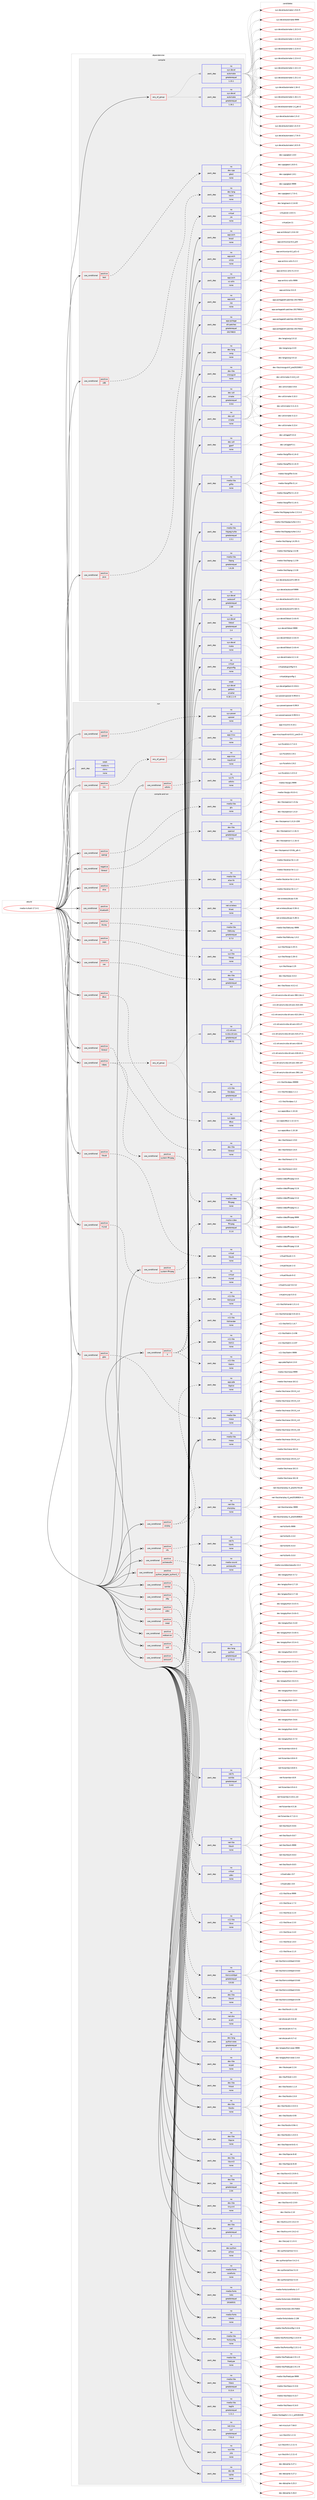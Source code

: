 digraph prolog {

# *************
# Graph options
# *************

newrank=true;
concentrate=true;
compound=true;
graph [rankdir=LR,fontname=Helvetica,fontsize=10,ranksep=1.5];#, ranksep=2.5, nodesep=0.2];
edge  [arrowhead=vee];
node  [fontname=Helvetica,fontsize=10];

# **********
# The ebuild
# **********

subgraph cluster_leftcol {
color=gray;
rank=same;
label=<<i>ebuild</i>>;
id [label="media-tv/kodi-17.3-r1", color=red, width=4, href="../media-tv/kodi-17.3-r1.svg"];
}

# ****************
# The dependencies
# ****************

subgraph cluster_midcol {
color=gray;
label=<<i>dependencies</i>>;
subgraph cluster_compile {
fillcolor="#eeeeee";
style=filled;
label=<<i>compile</i>>;
subgraph any25589 {
dependency1632188 [label=<<TABLE BORDER="0" CELLBORDER="1" CELLSPACING="0" CELLPADDING="4"><TR><TD CELLPADDING="10">any_of_group</TD></TR></TABLE>>, shape=none, color=red];subgraph pack1167215 {
dependency1632189 [label=<<TABLE BORDER="0" CELLBORDER="1" CELLSPACING="0" CELLPADDING="4" WIDTH="220"><TR><TD ROWSPAN="6" CELLPADDING="30">pack_dep</TD></TR><TR><TD WIDTH="110">no</TD></TR><TR><TD>sys-devel</TD></TR><TR><TD>automake</TD></TR><TR><TD>greaterequal</TD></TR><TR><TD>1.16.1</TD></TR></TABLE>>, shape=none, color=blue];
}
dependency1632188:e -> dependency1632189:w [weight=20,style="dotted",arrowhead="oinv"];
subgraph pack1167216 {
dependency1632190 [label=<<TABLE BORDER="0" CELLBORDER="1" CELLSPACING="0" CELLPADDING="4" WIDTH="220"><TR><TD ROWSPAN="6" CELLPADDING="30">pack_dep</TD></TR><TR><TD WIDTH="110">no</TD></TR><TR><TD>sys-devel</TD></TR><TR><TD>automake</TD></TR><TR><TD>greaterequal</TD></TR><TR><TD>1.15.1</TD></TR></TABLE>>, shape=none, color=blue];
}
dependency1632188:e -> dependency1632190:w [weight=20,style="dotted",arrowhead="oinv"];
}
id:e -> dependency1632188:w [weight=20,style="solid",arrowhead="vee"];
subgraph cond438614 {
dependency1632191 [label=<<TABLE BORDER="0" CELLBORDER="1" CELLSPACING="0" CELLPADDING="4"><TR><TD ROWSPAN="3" CELLPADDING="10">use_conditional</TD></TR><TR><TD>positive</TD></TR><TR><TD>java</TD></TR></TABLE>>, shape=none, color=red];
subgraph pack1167217 {
dependency1632192 [label=<<TABLE BORDER="0" CELLBORDER="1" CELLSPACING="0" CELLPADDING="4" WIDTH="220"><TR><TD ROWSPAN="6" CELLPADDING="30">pack_dep</TD></TR><TR><TD WIDTH="110">no</TD></TR><TR><TD>virtual</TD></TR><TR><TD>jre</TD></TR><TR><TD>none</TD></TR><TR><TD></TD></TR></TABLE>>, shape=none, color=blue];
}
dependency1632191:e -> dependency1632192:w [weight=20,style="dashed",arrowhead="vee"];
}
id:e -> dependency1632191:w [weight=20,style="solid",arrowhead="vee"];
subgraph cond438615 {
dependency1632193 [label=<<TABLE BORDER="0" CELLBORDER="1" CELLSPACING="0" CELLPADDING="4"><TR><TD ROWSPAN="3" CELLPADDING="10">use_conditional</TD></TR><TR><TD>positive</TD></TR><TR><TD>test</TD></TR></TABLE>>, shape=none, color=red];
subgraph pack1167218 {
dependency1632194 [label=<<TABLE BORDER="0" CELLBORDER="1" CELLSPACING="0" CELLPADDING="4" WIDTH="220"><TR><TD ROWSPAN="6" CELLPADDING="30">pack_dep</TD></TR><TR><TD WIDTH="110">no</TD></TR><TR><TD>dev-cpp</TD></TR><TR><TD>gtest</TD></TR><TR><TD>none</TD></TR><TR><TD></TD></TR></TABLE>>, shape=none, color=blue];
}
dependency1632193:e -> dependency1632194:w [weight=20,style="dashed",arrowhead="vee"];
}
id:e -> dependency1632193:w [weight=20,style="solid",arrowhead="vee"];
subgraph cond438616 {
dependency1632195 [label=<<TABLE BORDER="0" CELLBORDER="1" CELLSPACING="0" CELLPADDING="4"><TR><TD ROWSPAN="3" CELLPADDING="10">use_conditional</TD></TR><TR><TD>positive</TD></TR><TR><TD>x86</TD></TR></TABLE>>, shape=none, color=red];
subgraph pack1167219 {
dependency1632196 [label=<<TABLE BORDER="0" CELLBORDER="1" CELLSPACING="0" CELLPADDING="4" WIDTH="220"><TR><TD ROWSPAN="6" CELLPADDING="30">pack_dep</TD></TR><TR><TD WIDTH="110">no</TD></TR><TR><TD>dev-lang</TD></TR><TR><TD>nasm</TD></TR><TR><TD>none</TD></TR><TR><TD></TD></TR></TABLE>>, shape=none, color=blue];
}
dependency1632195:e -> dependency1632196:w [weight=20,style="dashed",arrowhead="vee"];
}
id:e -> dependency1632195:w [weight=20,style="solid",arrowhead="vee"];
subgraph pack1167220 {
dependency1632197 [label=<<TABLE BORDER="0" CELLBORDER="1" CELLSPACING="0" CELLPADDING="4" WIDTH="220"><TR><TD ROWSPAN="6" CELLPADDING="30">pack_dep</TD></TR><TR><TD WIDTH="110">no</TD></TR><TR><TD>app-arch</TD></TR><TR><TD>bzip2</TD></TR><TR><TD>none</TD></TR><TR><TD></TD></TR></TABLE>>, shape=none, color=blue];
}
id:e -> dependency1632197:w [weight=20,style="solid",arrowhead="vee"];
subgraph pack1167221 {
dependency1632198 [label=<<TABLE BORDER="0" CELLBORDER="1" CELLSPACING="0" CELLPADDING="4" WIDTH="220"><TR><TD ROWSPAN="6" CELLPADDING="30">pack_dep</TD></TR><TR><TD WIDTH="110">no</TD></TR><TR><TD>app-arch</TD></TR><TR><TD>unzip</TD></TR><TR><TD>none</TD></TR><TR><TD></TD></TR></TABLE>>, shape=none, color=blue];
}
id:e -> dependency1632198:w [weight=20,style="solid",arrowhead="vee"];
subgraph pack1167222 {
dependency1632199 [label=<<TABLE BORDER="0" CELLBORDER="1" CELLSPACING="0" CELLPADDING="4" WIDTH="220"><TR><TD ROWSPAN="6" CELLPADDING="30">pack_dep</TD></TR><TR><TD WIDTH="110">no</TD></TR><TR><TD>app-arch</TD></TR><TR><TD>xz-utils</TD></TR><TR><TD>none</TD></TR><TR><TD></TD></TR></TABLE>>, shape=none, color=blue];
}
id:e -> dependency1632199:w [weight=20,style="solid",arrowhead="vee"];
subgraph pack1167223 {
dependency1632200 [label=<<TABLE BORDER="0" CELLBORDER="1" CELLSPACING="0" CELLPADDING="4" WIDTH="220"><TR><TD ROWSPAN="6" CELLPADDING="30">pack_dep</TD></TR><TR><TD WIDTH="110">no</TD></TR><TR><TD>app-arch</TD></TR><TR><TD>zip</TD></TR><TR><TD>none</TD></TR><TR><TD></TD></TR></TABLE>>, shape=none, color=blue];
}
id:e -> dependency1632200:w [weight=20,style="solid",arrowhead="vee"];
subgraph pack1167224 {
dependency1632201 [label=<<TABLE BORDER="0" CELLBORDER="1" CELLSPACING="0" CELLPADDING="4" WIDTH="220"><TR><TD ROWSPAN="6" CELLPADDING="30">pack_dep</TD></TR><TR><TD WIDTH="110">no</TD></TR><TR><TD>app-portage</TD></TR><TR><TD>elt-patches</TD></TR><TR><TD>greaterequal</TD></TR><TR><TD>20170815</TD></TR></TABLE>>, shape=none, color=blue];
}
id:e -> dependency1632201:w [weight=20,style="solid",arrowhead="vee"];
subgraph pack1167225 {
dependency1632202 [label=<<TABLE BORDER="0" CELLBORDER="1" CELLSPACING="0" CELLPADDING="4" WIDTH="220"><TR><TD ROWSPAN="6" CELLPADDING="30">pack_dep</TD></TR><TR><TD WIDTH="110">no</TD></TR><TR><TD>dev-lang</TD></TR><TR><TD>swig</TD></TR><TR><TD>none</TD></TR><TR><TD></TD></TR></TABLE>>, shape=none, color=blue];
}
id:e -> dependency1632202:w [weight=20,style="solid",arrowhead="vee"];
subgraph pack1167226 {
dependency1632203 [label=<<TABLE BORDER="0" CELLBORDER="1" CELLSPACING="0" CELLPADDING="4" WIDTH="220"><TR><TD ROWSPAN="6" CELLPADDING="30">pack_dep</TD></TR><TR><TD WIDTH="110">no</TD></TR><TR><TD>dev-libs</TD></TR><TR><TD>crossguid</TD></TR><TR><TD>none</TD></TR><TR><TD></TD></TR></TABLE>>, shape=none, color=blue];
}
id:e -> dependency1632203:w [weight=20,style="solid",arrowhead="vee"];
subgraph pack1167227 {
dependency1632204 [label=<<TABLE BORDER="0" CELLBORDER="1" CELLSPACING="0" CELLPADDING="4" WIDTH="220"><TR><TD ROWSPAN="6" CELLPADDING="30">pack_dep</TD></TR><TR><TD WIDTH="110">no</TD></TR><TR><TD>dev-util</TD></TR><TR><TD>cmake</TD></TR><TR><TD>greaterequal</TD></TR><TR><TD>3.9.6</TD></TR></TABLE>>, shape=none, color=blue];
}
id:e -> dependency1632204:w [weight=20,style="solid",arrowhead="vee"];
subgraph pack1167228 {
dependency1632205 [label=<<TABLE BORDER="0" CELLBORDER="1" CELLSPACING="0" CELLPADDING="4" WIDTH="220"><TR><TD ROWSPAN="6" CELLPADDING="30">pack_dep</TD></TR><TR><TD WIDTH="110">no</TD></TR><TR><TD>dev-util</TD></TR><TR><TD>cmake</TD></TR><TR><TD>none</TD></TR><TR><TD></TD></TR></TABLE>>, shape=none, color=blue];
}
id:e -> dependency1632205:w [weight=20,style="solid",arrowhead="vee"];
subgraph pack1167229 {
dependency1632206 [label=<<TABLE BORDER="0" CELLBORDER="1" CELLSPACING="0" CELLPADDING="4" WIDTH="220"><TR><TD ROWSPAN="6" CELLPADDING="30">pack_dep</TD></TR><TR><TD WIDTH="110">no</TD></TR><TR><TD>dev-util</TD></TR><TR><TD>gperf</TD></TR><TR><TD>none</TD></TR><TR><TD></TD></TR></TABLE>>, shape=none, color=blue];
}
id:e -> dependency1632206:w [weight=20,style="solid",arrowhead="vee"];
subgraph pack1167230 {
dependency1632207 [label=<<TABLE BORDER="0" CELLBORDER="1" CELLSPACING="0" CELLPADDING="4" WIDTH="220"><TR><TD ROWSPAN="6" CELLPADDING="30">pack_dep</TD></TR><TR><TD WIDTH="110">no</TD></TR><TR><TD>media-libs</TD></TR><TR><TD>giflib</TD></TR><TR><TD>none</TD></TR><TR><TD></TD></TR></TABLE>>, shape=none, color=blue];
}
id:e -> dependency1632207:w [weight=20,style="solid",arrowhead="vee"];
subgraph pack1167231 {
dependency1632208 [label=<<TABLE BORDER="0" CELLBORDER="1" CELLSPACING="0" CELLPADDING="4" WIDTH="220"><TR><TD ROWSPAN="6" CELLPADDING="30">pack_dep</TD></TR><TR><TD WIDTH="110">no</TD></TR><TR><TD>media-libs</TD></TR><TR><TD>libjpeg-turbo</TD></TR><TR><TD>greaterequal</TD></TR><TR><TD>1.5.1</TD></TR></TABLE>>, shape=none, color=blue];
}
id:e -> dependency1632208:w [weight=20,style="solid",arrowhead="vee"];
subgraph pack1167232 {
dependency1632209 [label=<<TABLE BORDER="0" CELLBORDER="1" CELLSPACING="0" CELLPADDING="4" WIDTH="220"><TR><TD ROWSPAN="6" CELLPADDING="30">pack_dep</TD></TR><TR><TD WIDTH="110">no</TD></TR><TR><TD>media-libs</TD></TR><TR><TD>libpng</TD></TR><TR><TD>greaterequal</TD></TR><TR><TD>1.6.26</TD></TR></TABLE>>, shape=none, color=blue];
}
id:e -> dependency1632209:w [weight=20,style="solid",arrowhead="vee"];
subgraph pack1167233 {
dependency1632210 [label=<<TABLE BORDER="0" CELLBORDER="1" CELLSPACING="0" CELLPADDING="4" WIDTH="220"><TR><TD ROWSPAN="6" CELLPADDING="30">pack_dep</TD></TR><TR><TD WIDTH="110">no</TD></TR><TR><TD>sys-devel</TD></TR><TR><TD>autoconf</TD></TR><TR><TD>greaterequal</TD></TR><TR><TD>2.69</TD></TR></TABLE>>, shape=none, color=blue];
}
id:e -> dependency1632210:w [weight=20,style="solid",arrowhead="vee"];
subgraph pack1167234 {
dependency1632211 [label=<<TABLE BORDER="0" CELLBORDER="1" CELLSPACING="0" CELLPADDING="4" WIDTH="220"><TR><TD ROWSPAN="6" CELLPADDING="30">pack_dep</TD></TR><TR><TD WIDTH="110">no</TD></TR><TR><TD>sys-devel</TD></TR><TR><TD>libtool</TD></TR><TR><TD>greaterequal</TD></TR><TR><TD>2.4</TD></TR></TABLE>>, shape=none, color=blue];
}
id:e -> dependency1632211:w [weight=20,style="solid",arrowhead="vee"];
subgraph pack1167235 {
dependency1632212 [label=<<TABLE BORDER="0" CELLBORDER="1" CELLSPACING="0" CELLPADDING="4" WIDTH="220"><TR><TD ROWSPAN="6" CELLPADDING="30">pack_dep</TD></TR><TR><TD WIDTH="110">no</TD></TR><TR><TD>sys-devel</TD></TR><TR><TD>make</TD></TR><TR><TD>none</TD></TR><TR><TD></TD></TR></TABLE>>, shape=none, color=blue];
}
id:e -> dependency1632212:w [weight=20,style="solid",arrowhead="vee"];
subgraph pack1167236 {
dependency1632213 [label=<<TABLE BORDER="0" CELLBORDER="1" CELLSPACING="0" CELLPADDING="4" WIDTH="220"><TR><TD ROWSPAN="6" CELLPADDING="30">pack_dep</TD></TR><TR><TD WIDTH="110">no</TD></TR><TR><TD>virtual</TD></TR><TR><TD>pkgconfig</TD></TR><TR><TD>none</TD></TR><TR><TD></TD></TR></TABLE>>, shape=none, color=blue];
}
id:e -> dependency1632213:w [weight=20,style="solid",arrowhead="vee"];
subgraph pack1167237 {
dependency1632214 [label=<<TABLE BORDER="0" CELLBORDER="1" CELLSPACING="0" CELLPADDING="4" WIDTH="220"><TR><TD ROWSPAN="6" CELLPADDING="30">pack_dep</TD></TR><TR><TD WIDTH="110">weak</TD></TR><TR><TD>sys-devel</TD></TR><TR><TD>gettext</TD></TR><TR><TD>smaller</TD></TR><TR><TD>0.18.1.1-r3</TD></TR></TABLE>>, shape=none, color=blue];
}
id:e -> dependency1632214:w [weight=20,style="solid",arrowhead="vee"];
}
subgraph cluster_compileandrun {
fillcolor="#eeeeee";
style=filled;
label=<<i>compile and run</i>>;
subgraph cond438617 {
dependency1632215 [label=<<TABLE BORDER="0" CELLBORDER="1" CELLSPACING="0" CELLPADDING="4"><TR><TD ROWSPAN="3" CELLPADDING="10">use_conditional</TD></TR><TR><TD>negative</TD></TR><TR><TD>libressl</TD></TR></TABLE>>, shape=none, color=red];
subgraph pack1167238 {
dependency1632216 [label=<<TABLE BORDER="0" CELLBORDER="1" CELLSPACING="0" CELLPADDING="4" WIDTH="220"><TR><TD ROWSPAN="6" CELLPADDING="30">pack_dep</TD></TR><TR><TD WIDTH="110">no</TD></TR><TR><TD>dev-libs</TD></TR><TR><TD>openssl</TD></TR><TR><TD>greaterequal</TD></TR><TR><TD>1.0.2j</TD></TR></TABLE>>, shape=none, color=blue];
}
dependency1632215:e -> dependency1632216:w [weight=20,style="dashed",arrowhead="vee"];
}
id:e -> dependency1632215:w [weight=20,style="solid",arrowhead="odotvee"];
subgraph cond438618 {
dependency1632217 [label=<<TABLE BORDER="0" CELLBORDER="1" CELLSPACING="0" CELLPADDING="4"><TR><TD ROWSPAN="3" CELLPADDING="10">use_conditional</TD></TR><TR><TD>positive</TD></TR><TR><TD>X</TD></TR></TABLE>>, shape=none, color=red];
subgraph pack1167239 {
dependency1632218 [label=<<TABLE BORDER="0" CELLBORDER="1" CELLSPACING="0" CELLPADDING="4" WIDTH="220"><TR><TD ROWSPAN="6" CELLPADDING="30">pack_dep</TD></TR><TR><TD WIDTH="110">no</TD></TR><TR><TD>x11-libs</TD></TR><TR><TD>libdrm</TD></TR><TR><TD>none</TD></TR><TR><TD></TD></TR></TABLE>>, shape=none, color=blue];
}
dependency1632217:e -> dependency1632218:w [weight=20,style="dashed",arrowhead="vee"];
subgraph pack1167240 {
dependency1632219 [label=<<TABLE BORDER="0" CELLBORDER="1" CELLSPACING="0" CELLPADDING="4" WIDTH="220"><TR><TD ROWSPAN="6" CELLPADDING="30">pack_dep</TD></TR><TR><TD WIDTH="110">no</TD></TR><TR><TD>x11-libs</TD></TR><TR><TD>libX11</TD></TR><TR><TD>none</TD></TR><TR><TD></TD></TR></TABLE>>, shape=none, color=blue];
}
dependency1632217:e -> dependency1632219:w [weight=20,style="dashed",arrowhead="vee"];
subgraph pack1167241 {
dependency1632220 [label=<<TABLE BORDER="0" CELLBORDER="1" CELLSPACING="0" CELLPADDING="4" WIDTH="220"><TR><TD ROWSPAN="6" CELLPADDING="30">pack_dep</TD></TR><TR><TD WIDTH="110">no</TD></TR><TR><TD>x11-libs</TD></TR><TR><TD>libXrandr</TD></TR><TR><TD>none</TD></TR><TR><TD></TD></TR></TABLE>>, shape=none, color=blue];
}
dependency1632217:e -> dependency1632220:w [weight=20,style="dashed",arrowhead="vee"];
subgraph pack1167242 {
dependency1632221 [label=<<TABLE BORDER="0" CELLBORDER="1" CELLSPACING="0" CELLPADDING="4" WIDTH="220"><TR><TD ROWSPAN="6" CELLPADDING="30">pack_dep</TD></TR><TR><TD WIDTH="110">no</TD></TR><TR><TD>x11-libs</TD></TR><TR><TD>libXrender</TD></TR><TR><TD>none</TD></TR><TR><TD></TD></TR></TABLE>>, shape=none, color=blue];
}
dependency1632217:e -> dependency1632221:w [weight=20,style="dashed",arrowhead="vee"];
}
id:e -> dependency1632217:w [weight=20,style="solid",arrowhead="odotvee"];
subgraph cond438619 {
dependency1632222 [label=<<TABLE BORDER="0" CELLBORDER="1" CELLSPACING="0" CELLPADDING="4"><TR><TD ROWSPAN="3" CELLPADDING="10">use_conditional</TD></TR><TR><TD>positive</TD></TR><TR><TD>airplay</TD></TR></TABLE>>, shape=none, color=red];
subgraph pack1167243 {
dependency1632223 [label=<<TABLE BORDER="0" CELLBORDER="1" CELLSPACING="0" CELLPADDING="4" WIDTH="220"><TR><TD ROWSPAN="6" CELLPADDING="30">pack_dep</TD></TR><TR><TD WIDTH="110">no</TD></TR><TR><TD>app-pda</TD></TR><TR><TD>libplist</TD></TR><TR><TD>none</TD></TR><TR><TD></TD></TR></TABLE>>, shape=none, color=blue];
}
dependency1632222:e -> dependency1632223:w [weight=20,style="dashed",arrowhead="vee"];
subgraph pack1167244 {
dependency1632224 [label=<<TABLE BORDER="0" CELLBORDER="1" CELLSPACING="0" CELLPADDING="4" WIDTH="220"><TR><TD ROWSPAN="6" CELLPADDING="30">pack_dep</TD></TR><TR><TD WIDTH="110">no</TD></TR><TR><TD>net-libs</TD></TR><TR><TD>shairplay</TD></TR><TR><TD>none</TD></TR><TR><TD></TD></TR></TABLE>>, shape=none, color=blue];
}
dependency1632222:e -> dependency1632224:w [weight=20,style="dashed",arrowhead="vee"];
}
id:e -> dependency1632222:w [weight=20,style="solid",arrowhead="odotvee"];
subgraph cond438620 {
dependency1632225 [label=<<TABLE BORDER="0" CELLBORDER="1" CELLSPACING="0" CELLPADDING="4"><TR><TD ROWSPAN="3" CELLPADDING="10">use_conditional</TD></TR><TR><TD>positive</TD></TR><TR><TD>alsa</TD></TR></TABLE>>, shape=none, color=red];
subgraph pack1167245 {
dependency1632226 [label=<<TABLE BORDER="0" CELLBORDER="1" CELLSPACING="0" CELLPADDING="4" WIDTH="220"><TR><TD ROWSPAN="6" CELLPADDING="30">pack_dep</TD></TR><TR><TD WIDTH="110">no</TD></TR><TR><TD>media-libs</TD></TR><TR><TD>alsa-lib</TD></TR><TR><TD>none</TD></TR><TR><TD></TD></TR></TABLE>>, shape=none, color=blue];
}
dependency1632225:e -> dependency1632226:w [weight=20,style="dashed",arrowhead="vee"];
}
id:e -> dependency1632225:w [weight=20,style="solid",arrowhead="odotvee"];
subgraph cond438621 {
dependency1632227 [label=<<TABLE BORDER="0" CELLBORDER="1" CELLSPACING="0" CELLPADDING="4"><TR><TD ROWSPAN="3" CELLPADDING="10">use_conditional</TD></TR><TR><TD>positive</TD></TR><TR><TD>bluetooth</TD></TR></TABLE>>, shape=none, color=red];
subgraph pack1167246 {
dependency1632228 [label=<<TABLE BORDER="0" CELLBORDER="1" CELLSPACING="0" CELLPADDING="4" WIDTH="220"><TR><TD ROWSPAN="6" CELLPADDING="30">pack_dep</TD></TR><TR><TD WIDTH="110">no</TD></TR><TR><TD>net-wireless</TD></TR><TR><TD>bluez</TD></TR><TR><TD>none</TD></TR><TR><TD></TD></TR></TABLE>>, shape=none, color=blue];
}
dependency1632227:e -> dependency1632228:w [weight=20,style="dashed",arrowhead="vee"];
}
id:e -> dependency1632227:w [weight=20,style="solid",arrowhead="odotvee"];
subgraph cond438622 {
dependency1632229 [label=<<TABLE BORDER="0" CELLBORDER="1" CELLSPACING="0" CELLPADDING="4"><TR><TD ROWSPAN="3" CELLPADDING="10">use_conditional</TD></TR><TR><TD>positive</TD></TR><TR><TD>bluray</TD></TR></TABLE>>, shape=none, color=red];
subgraph pack1167247 {
dependency1632230 [label=<<TABLE BORDER="0" CELLBORDER="1" CELLSPACING="0" CELLPADDING="4" WIDTH="220"><TR><TD ROWSPAN="6" CELLPADDING="30">pack_dep</TD></TR><TR><TD WIDTH="110">no</TD></TR><TR><TD>media-libs</TD></TR><TR><TD>libbluray</TD></TR><TR><TD>greaterequal</TD></TR><TR><TD>0.7.0</TD></TR></TABLE>>, shape=none, color=blue];
}
dependency1632229:e -> dependency1632230:w [weight=20,style="dashed",arrowhead="vee"];
}
id:e -> dependency1632229:w [weight=20,style="solid",arrowhead="odotvee"];
subgraph cond438623 {
dependency1632231 [label=<<TABLE BORDER="0" CELLBORDER="1" CELLSPACING="0" CELLPADDING="4"><TR><TD ROWSPAN="3" CELLPADDING="10">use_conditional</TD></TR><TR><TD>positive</TD></TR><TR><TD>caps</TD></TR></TABLE>>, shape=none, color=red];
subgraph pack1167248 {
dependency1632232 [label=<<TABLE BORDER="0" CELLBORDER="1" CELLSPACING="0" CELLPADDING="4" WIDTH="220"><TR><TD ROWSPAN="6" CELLPADDING="30">pack_dep</TD></TR><TR><TD WIDTH="110">no</TD></TR><TR><TD>sys-libs</TD></TR><TR><TD>libcap</TD></TR><TR><TD>none</TD></TR><TR><TD></TD></TR></TABLE>>, shape=none, color=blue];
}
dependency1632231:e -> dependency1632232:w [weight=20,style="dashed",arrowhead="vee"];
}
id:e -> dependency1632231:w [weight=20,style="solid",arrowhead="odotvee"];
subgraph cond438624 {
dependency1632233 [label=<<TABLE BORDER="0" CELLBORDER="1" CELLSPACING="0" CELLPADDING="4"><TR><TD ROWSPAN="3" CELLPADDING="10">use_conditional</TD></TR><TR><TD>positive</TD></TR><TR><TD>cec</TD></TR></TABLE>>, shape=none, color=red];
subgraph pack1167249 {
dependency1632234 [label=<<TABLE BORDER="0" CELLBORDER="1" CELLSPACING="0" CELLPADDING="4" WIDTH="220"><TR><TD ROWSPAN="6" CELLPADDING="30">pack_dep</TD></TR><TR><TD WIDTH="110">no</TD></TR><TR><TD>dev-libs</TD></TR><TR><TD>libcec</TD></TR><TR><TD>greaterequal</TD></TR><TR><TD>4.0</TD></TR></TABLE>>, shape=none, color=blue];
}
dependency1632233:e -> dependency1632234:w [weight=20,style="dashed",arrowhead="vee"];
}
id:e -> dependency1632233:w [weight=20,style="solid",arrowhead="odotvee"];
subgraph cond438625 {
dependency1632235 [label=<<TABLE BORDER="0" CELLBORDER="1" CELLSPACING="0" CELLPADDING="4"><TR><TD ROWSPAN="3" CELLPADDING="10">use_conditional</TD></TR><TR><TD>positive</TD></TR><TR><TD>dbus</TD></TR></TABLE>>, shape=none, color=red];
subgraph pack1167250 {
dependency1632236 [label=<<TABLE BORDER="0" CELLBORDER="1" CELLSPACING="0" CELLPADDING="4" WIDTH="220"><TR><TD ROWSPAN="6" CELLPADDING="30">pack_dep</TD></TR><TR><TD WIDTH="110">no</TD></TR><TR><TD>sys-apps</TD></TR><TR><TD>dbus</TD></TR><TR><TD>none</TD></TR><TR><TD></TD></TR></TABLE>>, shape=none, color=blue];
}
dependency1632235:e -> dependency1632236:w [weight=20,style="dashed",arrowhead="vee"];
}
id:e -> dependency1632235:w [weight=20,style="solid",arrowhead="odotvee"];
subgraph cond438626 {
dependency1632237 [label=<<TABLE BORDER="0" CELLBORDER="1" CELLSPACING="0" CELLPADDING="4"><TR><TD ROWSPAN="3" CELLPADDING="10">use_conditional</TD></TR><TR><TD>positive</TD></TR><TR><TD>gles</TD></TR></TABLE>>, shape=none, color=red];
subgraph pack1167251 {
dependency1632238 [label=<<TABLE BORDER="0" CELLBORDER="1" CELLSPACING="0" CELLPADDING="4" WIDTH="220"><TR><TD ROWSPAN="6" CELLPADDING="30">pack_dep</TD></TR><TR><TD WIDTH="110">no</TD></TR><TR><TD>media-libs</TD></TR><TR><TD>mesa</TD></TR><TR><TD>none</TD></TR><TR><TD></TD></TR></TABLE>>, shape=none, color=blue];
}
dependency1632237:e -> dependency1632238:w [weight=20,style="dashed",arrowhead="vee"];
}
id:e -> dependency1632237:w [weight=20,style="solid",arrowhead="odotvee"];
subgraph cond438627 {
dependency1632239 [label=<<TABLE BORDER="0" CELLBORDER="1" CELLSPACING="0" CELLPADDING="4"><TR><TD ROWSPAN="3" CELLPADDING="10">use_conditional</TD></TR><TR><TD>positive</TD></TR><TR><TD>libressl</TD></TR></TABLE>>, shape=none, color=red];
subgraph pack1167252 {
dependency1632240 [label=<<TABLE BORDER="0" CELLBORDER="1" CELLSPACING="0" CELLPADDING="4" WIDTH="220"><TR><TD ROWSPAN="6" CELLPADDING="30">pack_dep</TD></TR><TR><TD WIDTH="110">no</TD></TR><TR><TD>dev-libs</TD></TR><TR><TD>libressl</TD></TR><TR><TD>none</TD></TR><TR><TD></TD></TR></TABLE>>, shape=none, color=blue];
}
dependency1632239:e -> dependency1632240:w [weight=20,style="dashed",arrowhead="vee"];
}
id:e -> dependency1632239:w [weight=20,style="solid",arrowhead="odotvee"];
subgraph cond438628 {
dependency1632241 [label=<<TABLE BORDER="0" CELLBORDER="1" CELLSPACING="0" CELLPADDING="4"><TR><TD ROWSPAN="3" CELLPADDING="10">use_conditional</TD></TR><TR><TD>positive</TD></TR><TR><TD>libusb</TD></TR></TABLE>>, shape=none, color=red];
subgraph pack1167253 {
dependency1632242 [label=<<TABLE BORDER="0" CELLBORDER="1" CELLSPACING="0" CELLPADDING="4" WIDTH="220"><TR><TD ROWSPAN="6" CELLPADDING="30">pack_dep</TD></TR><TR><TD WIDTH="110">no</TD></TR><TR><TD>virtual</TD></TR><TR><TD>libusb</TD></TR><TR><TD>none</TD></TR><TR><TD></TD></TR></TABLE>>, shape=none, color=blue];
}
dependency1632241:e -> dependency1632242:w [weight=20,style="dashed",arrowhead="vee"];
}
id:e -> dependency1632241:w [weight=20,style="solid",arrowhead="odotvee"];
subgraph cond438629 {
dependency1632243 [label=<<TABLE BORDER="0" CELLBORDER="1" CELLSPACING="0" CELLPADDING="4"><TR><TD ROWSPAN="3" CELLPADDING="10">use_conditional</TD></TR><TR><TD>positive</TD></TR><TR><TD>mysql</TD></TR></TABLE>>, shape=none, color=red];
subgraph pack1167254 {
dependency1632244 [label=<<TABLE BORDER="0" CELLBORDER="1" CELLSPACING="0" CELLPADDING="4" WIDTH="220"><TR><TD ROWSPAN="6" CELLPADDING="30">pack_dep</TD></TR><TR><TD WIDTH="110">no</TD></TR><TR><TD>virtual</TD></TR><TR><TD>mysql</TD></TR><TR><TD>none</TD></TR><TR><TD></TD></TR></TABLE>>, shape=none, color=blue];
}
dependency1632243:e -> dependency1632244:w [weight=20,style="dashed",arrowhead="vee"];
}
id:e -> dependency1632243:w [weight=20,style="solid",arrowhead="odotvee"];
subgraph cond438630 {
dependency1632245 [label=<<TABLE BORDER="0" CELLBORDER="1" CELLSPACING="0" CELLPADDING="4"><TR><TD ROWSPAN="3" CELLPADDING="10">use_conditional</TD></TR><TR><TD>positive</TD></TR><TR><TD>nfs</TD></TR></TABLE>>, shape=none, color=red];
subgraph pack1167255 {
dependency1632246 [label=<<TABLE BORDER="0" CELLBORDER="1" CELLSPACING="0" CELLPADDING="4" WIDTH="220"><TR><TD ROWSPAN="6" CELLPADDING="30">pack_dep</TD></TR><TR><TD WIDTH="110">no</TD></TR><TR><TD>net-fs</TD></TR><TR><TD>libnfs</TD></TR><TR><TD>none</TD></TR><TR><TD></TD></TR></TABLE>>, shape=none, color=blue];
}
dependency1632245:e -> dependency1632246:w [weight=20,style="dashed",arrowhead="vee"];
}
id:e -> dependency1632245:w [weight=20,style="solid",arrowhead="odotvee"];
subgraph cond438631 {
dependency1632247 [label=<<TABLE BORDER="0" CELLBORDER="1" CELLSPACING="0" CELLPADDING="4"><TR><TD ROWSPAN="3" CELLPADDING="10">use_conditional</TD></TR><TR><TD>positive</TD></TR><TR><TD>opengl</TD></TR></TABLE>>, shape=none, color=red];
subgraph pack1167256 {
dependency1632248 [label=<<TABLE BORDER="0" CELLBORDER="1" CELLSPACING="0" CELLPADDING="4" WIDTH="220"><TR><TD ROWSPAN="6" CELLPADDING="30">pack_dep</TD></TR><TR><TD WIDTH="110">no</TD></TR><TR><TD>media-libs</TD></TR><TR><TD>glu</TD></TR><TR><TD>none</TD></TR><TR><TD></TD></TR></TABLE>>, shape=none, color=blue];
}
dependency1632247:e -> dependency1632248:w [weight=20,style="dashed",arrowhead="vee"];
}
id:e -> dependency1632247:w [weight=20,style="solid",arrowhead="odotvee"];
subgraph cond438632 {
dependency1632249 [label=<<TABLE BORDER="0" CELLBORDER="1" CELLSPACING="0" CELLPADDING="4"><TR><TD ROWSPAN="3" CELLPADDING="10">use_conditional</TD></TR><TR><TD>positive</TD></TR><TR><TD>pulseaudio</TD></TR></TABLE>>, shape=none, color=red];
subgraph pack1167257 {
dependency1632250 [label=<<TABLE BORDER="0" CELLBORDER="1" CELLSPACING="0" CELLPADDING="4" WIDTH="220"><TR><TD ROWSPAN="6" CELLPADDING="30">pack_dep</TD></TR><TR><TD WIDTH="110">no</TD></TR><TR><TD>media-sound</TD></TR><TR><TD>pulseaudio</TD></TR><TR><TD>none</TD></TR><TR><TD></TD></TR></TABLE>>, shape=none, color=blue];
}
dependency1632249:e -> dependency1632250:w [weight=20,style="dashed",arrowhead="vee"];
}
id:e -> dependency1632249:w [weight=20,style="solid",arrowhead="odotvee"];
subgraph cond438633 {
dependency1632251 [label=<<TABLE BORDER="0" CELLBORDER="1" CELLSPACING="0" CELLPADDING="4"><TR><TD ROWSPAN="3" CELLPADDING="10">use_conditional</TD></TR><TR><TD>positive</TD></TR><TR><TD>python_targets_python2_7</TD></TR></TABLE>>, shape=none, color=red];
subgraph pack1167258 {
dependency1632252 [label=<<TABLE BORDER="0" CELLBORDER="1" CELLSPACING="0" CELLPADDING="4" WIDTH="220"><TR><TD ROWSPAN="6" CELLPADDING="30">pack_dep</TD></TR><TR><TD WIDTH="110">no</TD></TR><TR><TD>dev-lang</TD></TR><TR><TD>python</TD></TR><TR><TD>greaterequal</TD></TR><TR><TD>2.7.5-r2</TD></TR></TABLE>>, shape=none, color=blue];
}
dependency1632251:e -> dependency1632252:w [weight=20,style="dashed",arrowhead="vee"];
}
id:e -> dependency1632251:w [weight=20,style="solid",arrowhead="odotvee"];
subgraph cond438634 {
dependency1632253 [label=<<TABLE BORDER="0" CELLBORDER="1" CELLSPACING="0" CELLPADDING="4"><TR><TD ROWSPAN="3" CELLPADDING="10">use_conditional</TD></TR><TR><TD>positive</TD></TR><TR><TD>samba</TD></TR></TABLE>>, shape=none, color=red];
subgraph pack1167259 {
dependency1632254 [label=<<TABLE BORDER="0" CELLBORDER="1" CELLSPACING="0" CELLPADDING="4" WIDTH="220"><TR><TD ROWSPAN="6" CELLPADDING="30">pack_dep</TD></TR><TR><TD WIDTH="110">no</TD></TR><TR><TD>net-fs</TD></TR><TR><TD>samba</TD></TR><TR><TD>greaterequal</TD></TR><TR><TD>3.4.6</TD></TR></TABLE>>, shape=none, color=blue];
}
dependency1632253:e -> dependency1632254:w [weight=20,style="dashed",arrowhead="vee"];
}
id:e -> dependency1632253:w [weight=20,style="solid",arrowhead="odotvee"];
subgraph cond438635 {
dependency1632255 [label=<<TABLE BORDER="0" CELLBORDER="1" CELLSPACING="0" CELLPADDING="4"><TR><TD ROWSPAN="3" CELLPADDING="10">use_conditional</TD></TR><TR><TD>positive</TD></TR><TR><TD>sftp</TD></TR></TABLE>>, shape=none, color=red];
subgraph pack1167260 {
dependency1632256 [label=<<TABLE BORDER="0" CELLBORDER="1" CELLSPACING="0" CELLPADDING="4" WIDTH="220"><TR><TD ROWSPAN="6" CELLPADDING="30">pack_dep</TD></TR><TR><TD WIDTH="110">no</TD></TR><TR><TD>net-libs</TD></TR><TR><TD>libssh</TD></TR><TR><TD>none</TD></TR><TR><TD></TD></TR></TABLE>>, shape=none, color=blue];
}
dependency1632255:e -> dependency1632256:w [weight=20,style="dashed",arrowhead="vee"];
}
id:e -> dependency1632255:w [weight=20,style="solid",arrowhead="odotvee"];
subgraph cond438636 {
dependency1632257 [label=<<TABLE BORDER="0" CELLBORDER="1" CELLSPACING="0" CELLPADDING="4"><TR><TD ROWSPAN="3" CELLPADDING="10">use_conditional</TD></TR><TR><TD>positive</TD></TR><TR><TD>system-ffmpeg</TD></TR></TABLE>>, shape=none, color=red];
subgraph pack1167261 {
dependency1632258 [label=<<TABLE BORDER="0" CELLBORDER="1" CELLSPACING="0" CELLPADDING="4" WIDTH="220"><TR><TD ROWSPAN="6" CELLPADDING="30">pack_dep</TD></TR><TR><TD WIDTH="110">no</TD></TR><TR><TD>media-video</TD></TR><TR><TD>ffmpeg</TD></TR><TR><TD>greaterequal</TD></TR><TR><TD>3.1.6</TD></TR></TABLE>>, shape=none, color=blue];
}
dependency1632257:e -> dependency1632258:w [weight=20,style="dashed",arrowhead="vee"];
}
id:e -> dependency1632257:w [weight=20,style="solid",arrowhead="odotvee"];
subgraph cond438637 {
dependency1632259 [label=<<TABLE BORDER="0" CELLBORDER="1" CELLSPACING="0" CELLPADDING="4"><TR><TD ROWSPAN="3" CELLPADDING="10">use_conditional</TD></TR><TR><TD>positive</TD></TR><TR><TD>udev</TD></TR></TABLE>>, shape=none, color=red];
subgraph pack1167262 {
dependency1632260 [label=<<TABLE BORDER="0" CELLBORDER="1" CELLSPACING="0" CELLPADDING="4" WIDTH="220"><TR><TD ROWSPAN="6" CELLPADDING="30">pack_dep</TD></TR><TR><TD WIDTH="110">no</TD></TR><TR><TD>virtual</TD></TR><TR><TD>udev</TD></TR><TR><TD>none</TD></TR><TR><TD></TD></TR></TABLE>>, shape=none, color=blue];
}
dependency1632259:e -> dependency1632260:w [weight=20,style="dashed",arrowhead="vee"];
}
id:e -> dependency1632259:w [weight=20,style="solid",arrowhead="odotvee"];
subgraph cond438638 {
dependency1632261 [label=<<TABLE BORDER="0" CELLBORDER="1" CELLSPACING="0" CELLPADDING="4"><TR><TD ROWSPAN="3" CELLPADDING="10">use_conditional</TD></TR><TR><TD>positive</TD></TR><TR><TD>vaapi</TD></TR></TABLE>>, shape=none, color=red];
subgraph pack1167263 {
dependency1632262 [label=<<TABLE BORDER="0" CELLBORDER="1" CELLSPACING="0" CELLPADDING="4" WIDTH="220"><TR><TD ROWSPAN="6" CELLPADDING="30">pack_dep</TD></TR><TR><TD WIDTH="110">no</TD></TR><TR><TD>x11-libs</TD></TR><TR><TD>libva</TD></TR><TR><TD>none</TD></TR><TR><TD></TD></TR></TABLE>>, shape=none, color=blue];
}
dependency1632261:e -> dependency1632262:w [weight=20,style="dashed",arrowhead="vee"];
}
id:e -> dependency1632261:w [weight=20,style="solid",arrowhead="odotvee"];
subgraph cond438639 {
dependency1632263 [label=<<TABLE BORDER="0" CELLBORDER="1" CELLSPACING="0" CELLPADDING="4"><TR><TD ROWSPAN="3" CELLPADDING="10">use_conditional</TD></TR><TR><TD>positive</TD></TR><TR><TD>vdpau</TD></TR></TABLE>>, shape=none, color=red];
subgraph any25590 {
dependency1632264 [label=<<TABLE BORDER="0" CELLBORDER="1" CELLSPACING="0" CELLPADDING="4"><TR><TD CELLPADDING="10">any_of_group</TD></TR></TABLE>>, shape=none, color=red];subgraph pack1167264 {
dependency1632265 [label=<<TABLE BORDER="0" CELLBORDER="1" CELLSPACING="0" CELLPADDING="4" WIDTH="220"><TR><TD ROWSPAN="6" CELLPADDING="30">pack_dep</TD></TR><TR><TD WIDTH="110">no</TD></TR><TR><TD>x11-libs</TD></TR><TR><TD>libvdpau</TD></TR><TR><TD>greaterequal</TD></TR><TR><TD>1.1</TD></TR></TABLE>>, shape=none, color=blue];
}
dependency1632264:e -> dependency1632265:w [weight=20,style="dotted",arrowhead="oinv"];
subgraph pack1167265 {
dependency1632266 [label=<<TABLE BORDER="0" CELLBORDER="1" CELLSPACING="0" CELLPADDING="4" WIDTH="220"><TR><TD ROWSPAN="6" CELLPADDING="30">pack_dep</TD></TR><TR><TD WIDTH="110">no</TD></TR><TR><TD>x11-drivers</TD></TR><TR><TD>nvidia-drivers</TD></TR><TR><TD>greaterequal</TD></TR><TR><TD>180.51</TD></TR></TABLE>>, shape=none, color=blue];
}
dependency1632264:e -> dependency1632266:w [weight=20,style="dotted",arrowhead="oinv"];
}
dependency1632263:e -> dependency1632264:w [weight=20,style="dashed",arrowhead="vee"];
subgraph cond438640 {
dependency1632267 [label=<<TABLE BORDER="0" CELLBORDER="1" CELLSPACING="0" CELLPADDING="4"><TR><TD ROWSPAN="3" CELLPADDING="10">use_conditional</TD></TR><TR><TD>positive</TD></TR><TR><TD>system-ffmpeg</TD></TR></TABLE>>, shape=none, color=red];
subgraph pack1167266 {
dependency1632268 [label=<<TABLE BORDER="0" CELLBORDER="1" CELLSPACING="0" CELLPADDING="4" WIDTH="220"><TR><TD ROWSPAN="6" CELLPADDING="30">pack_dep</TD></TR><TR><TD WIDTH="110">no</TD></TR><TR><TD>media-video</TD></TR><TR><TD>ffmpeg</TD></TR><TR><TD>none</TD></TR><TR><TD></TD></TR></TABLE>>, shape=none, color=blue];
}
dependency1632267:e -> dependency1632268:w [weight=20,style="dashed",arrowhead="vee"];
}
dependency1632263:e -> dependency1632267:w [weight=20,style="dashed",arrowhead="vee"];
}
id:e -> dependency1632263:w [weight=20,style="solid",arrowhead="odotvee"];
subgraph cond438641 {
dependency1632269 [label=<<TABLE BORDER="0" CELLBORDER="1" CELLSPACING="0" CELLPADDING="4"><TR><TD ROWSPAN="3" CELLPADDING="10">use_conditional</TD></TR><TR><TD>positive</TD></TR><TR><TD>webserver</TD></TR></TABLE>>, shape=none, color=red];
subgraph pack1167267 {
dependency1632270 [label=<<TABLE BORDER="0" CELLBORDER="1" CELLSPACING="0" CELLPADDING="4" WIDTH="220"><TR><TD ROWSPAN="6" CELLPADDING="30">pack_dep</TD></TR><TR><TD WIDTH="110">no</TD></TR><TR><TD>net-libs</TD></TR><TR><TD>libmicrohttpd</TD></TR><TR><TD>greaterequal</TD></TR><TR><TD>0.9.50</TD></TR></TABLE>>, shape=none, color=blue];
}
dependency1632269:e -> dependency1632270:w [weight=20,style="dashed",arrowhead="vee"];
}
id:e -> dependency1632269:w [weight=20,style="solid",arrowhead="odotvee"];
subgraph cond438642 {
dependency1632271 [label=<<TABLE BORDER="0" CELLBORDER="1" CELLSPACING="0" CELLPADDING="4"><TR><TD ROWSPAN="3" CELLPADDING="10">use_conditional</TD></TR><TR><TD>positive</TD></TR><TR><TD>xslt</TD></TR></TABLE>>, shape=none, color=red];
subgraph pack1167268 {
dependency1632272 [label=<<TABLE BORDER="0" CELLBORDER="1" CELLSPACING="0" CELLPADDING="4" WIDTH="220"><TR><TD ROWSPAN="6" CELLPADDING="30">pack_dep</TD></TR><TR><TD WIDTH="110">no</TD></TR><TR><TD>dev-libs</TD></TR><TR><TD>libxslt</TD></TR><TR><TD>none</TD></TR><TR><TD></TD></TR></TABLE>>, shape=none, color=blue];
}
dependency1632271:e -> dependency1632272:w [weight=20,style="dashed",arrowhead="vee"];
}
id:e -> dependency1632271:w [weight=20,style="solid",arrowhead="odotvee"];
subgraph cond438643 {
dependency1632273 [label=<<TABLE BORDER="0" CELLBORDER="1" CELLSPACING="0" CELLPADDING="4"><TR><TD ROWSPAN="3" CELLPADDING="10">use_conditional</TD></TR><TR><TD>positive</TD></TR><TR><TD>zeroconf</TD></TR></TABLE>>, shape=none, color=red];
subgraph pack1167269 {
dependency1632274 [label=<<TABLE BORDER="0" CELLBORDER="1" CELLSPACING="0" CELLPADDING="4" WIDTH="220"><TR><TD ROWSPAN="6" CELLPADDING="30">pack_dep</TD></TR><TR><TD WIDTH="110">no</TD></TR><TR><TD>net-dns</TD></TR><TR><TD>avahi</TD></TR><TR><TD>none</TD></TR><TR><TD></TD></TR></TABLE>>, shape=none, color=blue];
}
dependency1632273:e -> dependency1632274:w [weight=20,style="dashed",arrowhead="vee"];
}
id:e -> dependency1632273:w [weight=20,style="solid",arrowhead="odotvee"];
subgraph pack1167270 {
dependency1632275 [label=<<TABLE BORDER="0" CELLBORDER="1" CELLSPACING="0" CELLPADDING="4" WIDTH="220"><TR><TD ROWSPAN="6" CELLPADDING="30">pack_dep</TD></TR><TR><TD WIDTH="110">no</TD></TR><TR><TD>dev-db</TD></TR><TR><TD>sqlite</TD></TR><TR><TD>none</TD></TR><TR><TD></TD></TR></TABLE>>, shape=none, color=blue];
}
id:e -> dependency1632275:w [weight=20,style="solid",arrowhead="odotvee"];
subgraph pack1167271 {
dependency1632276 [label=<<TABLE BORDER="0" CELLBORDER="1" CELLSPACING="0" CELLPADDING="4" WIDTH="220"><TR><TD ROWSPAN="6" CELLPADDING="30">pack_dep</TD></TR><TR><TD WIDTH="110">no</TD></TR><TR><TD>dev-lang</TD></TR><TR><TD>python-exec</TD></TR><TR><TD>greaterequal</TD></TR><TR><TD>2</TD></TR></TABLE>>, shape=none, color=blue];
}
id:e -> dependency1632276:w [weight=20,style="solid",arrowhead="odotvee"];
subgraph pack1167272 {
dependency1632277 [label=<<TABLE BORDER="0" CELLBORDER="1" CELLSPACING="0" CELLPADDING="4" WIDTH="220"><TR><TD ROWSPAN="6" CELLPADDING="30">pack_dep</TD></TR><TR><TD WIDTH="110">no</TD></TR><TR><TD>dev-libs</TD></TR><TR><TD>expat</TD></TR><TR><TD>none</TD></TR><TR><TD></TD></TR></TABLE>>, shape=none, color=blue];
}
id:e -> dependency1632277:w [weight=20,style="solid",arrowhead="odotvee"];
subgraph pack1167273 {
dependency1632278 [label=<<TABLE BORDER="0" CELLBORDER="1" CELLSPACING="0" CELLPADDING="4" WIDTH="220"><TR><TD ROWSPAN="6" CELLPADDING="30">pack_dep</TD></TR><TR><TD WIDTH="110">no</TD></TR><TR><TD>dev-libs</TD></TR><TR><TD>fribidi</TD></TR><TR><TD>none</TD></TR><TR><TD></TD></TR></TABLE>>, shape=none, color=blue];
}
id:e -> dependency1632278:w [weight=20,style="solid",arrowhead="odotvee"];
subgraph pack1167274 {
dependency1632279 [label=<<TABLE BORDER="0" CELLBORDER="1" CELLSPACING="0" CELLPADDING="4" WIDTH="220"><TR><TD ROWSPAN="6" CELLPADDING="30">pack_dep</TD></TR><TR><TD WIDTH="110">no</TD></TR><TR><TD>dev-libs</TD></TR><TR><TD>libcdio</TD></TR><TR><TD>none</TD></TR><TR><TD></TD></TR></TABLE>>, shape=none, color=blue];
}
id:e -> dependency1632279:w [weight=20,style="solid",arrowhead="odotvee"];
subgraph pack1167275 {
dependency1632280 [label=<<TABLE BORDER="0" CELLBORDER="1" CELLSPACING="0" CELLPADDING="4" WIDTH="220"><TR><TD ROWSPAN="6" CELLPADDING="30">pack_dep</TD></TR><TR><TD WIDTH="110">no</TD></TR><TR><TD>dev-libs</TD></TR><TR><TD>libpcre</TD></TR><TR><TD>none</TD></TR><TR><TD></TD></TR></TABLE>>, shape=none, color=blue];
}
id:e -> dependency1632280:w [weight=20,style="solid",arrowhead="odotvee"];
subgraph pack1167276 {
dependency1632281 [label=<<TABLE BORDER="0" CELLBORDER="1" CELLSPACING="0" CELLPADDING="4" WIDTH="220"><TR><TD ROWSPAN="6" CELLPADDING="30">pack_dep</TD></TR><TR><TD WIDTH="110">no</TD></TR><TR><TD>dev-libs</TD></TR><TR><TD>libxml2</TD></TR><TR><TD>none</TD></TR><TR><TD></TD></TR></TABLE>>, shape=none, color=blue];
}
id:e -> dependency1632281:w [weight=20,style="solid",arrowhead="odotvee"];
subgraph pack1167277 {
dependency1632282 [label=<<TABLE BORDER="0" CELLBORDER="1" CELLSPACING="0" CELLPADDING="4" WIDTH="220"><TR><TD ROWSPAN="6" CELLPADDING="30">pack_dep</TD></TR><TR><TD WIDTH="110">no</TD></TR><TR><TD>dev-libs</TD></TR><TR><TD>lzo</TD></TR><TR><TD>greaterequal</TD></TR><TR><TD>2.04</TD></TR></TABLE>>, shape=none, color=blue];
}
id:e -> dependency1632282:w [weight=20,style="solid",arrowhead="odotvee"];
subgraph pack1167278 {
dependency1632283 [label=<<TABLE BORDER="0" CELLBORDER="1" CELLSPACING="0" CELLPADDING="4" WIDTH="220"><TR><TD ROWSPAN="6" CELLPADDING="30">pack_dep</TD></TR><TR><TD WIDTH="110">no</TD></TR><TR><TD>dev-libs</TD></TR><TR><TD>tinyxml</TD></TR><TR><TD>none</TD></TR><TR><TD></TD></TR></TABLE>>, shape=none, color=blue];
}
id:e -> dependency1632283:w [weight=20,style="solid",arrowhead="odotvee"];
subgraph pack1167279 {
dependency1632284 [label=<<TABLE BORDER="0" CELLBORDER="1" CELLSPACING="0" CELLPADDING="4" WIDTH="220"><TR><TD ROWSPAN="6" CELLPADDING="30">pack_dep</TD></TR><TR><TD WIDTH="110">no</TD></TR><TR><TD>dev-libs</TD></TR><TR><TD>yajl</TD></TR><TR><TD>greaterequal</TD></TR><TR><TD>2</TD></TR></TABLE>>, shape=none, color=blue];
}
id:e -> dependency1632284:w [weight=20,style="solid",arrowhead="odotvee"];
subgraph pack1167280 {
dependency1632285 [label=<<TABLE BORDER="0" CELLBORDER="1" CELLSPACING="0" CELLPADDING="4" WIDTH="220"><TR><TD ROWSPAN="6" CELLPADDING="30">pack_dep</TD></TR><TR><TD WIDTH="110">no</TD></TR><TR><TD>dev-python</TD></TR><TR><TD>pillow</TD></TR><TR><TD>none</TD></TR><TR><TD></TD></TR></TABLE>>, shape=none, color=blue];
}
id:e -> dependency1632285:w [weight=20,style="solid",arrowhead="odotvee"];
subgraph pack1167281 {
dependency1632286 [label=<<TABLE BORDER="0" CELLBORDER="1" CELLSPACING="0" CELLPADDING="4" WIDTH="220"><TR><TD ROWSPAN="6" CELLPADDING="30">pack_dep</TD></TR><TR><TD WIDTH="110">no</TD></TR><TR><TD>media-fonts</TD></TR><TR><TD>corefonts</TD></TR><TR><TD>none</TD></TR><TR><TD></TD></TR></TABLE>>, shape=none, color=blue];
}
id:e -> dependency1632286:w [weight=20,style="solid",arrowhead="odotvee"];
subgraph pack1167282 {
dependency1632287 [label=<<TABLE BORDER="0" CELLBORDER="1" CELLSPACING="0" CELLPADDING="4" WIDTH="220"><TR><TD ROWSPAN="6" CELLPADDING="30">pack_dep</TD></TR><TR><TD WIDTH="110">no</TD></TR><TR><TD>media-fonts</TD></TR><TR><TD>noto</TD></TR><TR><TD>greaterequal</TD></TR><TR><TD>20160531</TD></TR></TABLE>>, shape=none, color=blue];
}
id:e -> dependency1632287:w [weight=20,style="solid",arrowhead="odotvee"];
subgraph pack1167283 {
dependency1632288 [label=<<TABLE BORDER="0" CELLBORDER="1" CELLSPACING="0" CELLPADDING="4" WIDTH="220"><TR><TD ROWSPAN="6" CELLPADDING="30">pack_dep</TD></TR><TR><TD WIDTH="110">no</TD></TR><TR><TD>media-fonts</TD></TR><TR><TD>roboto</TD></TR><TR><TD>none</TD></TR><TR><TD></TD></TR></TABLE>>, shape=none, color=blue];
}
id:e -> dependency1632288:w [weight=20,style="solid",arrowhead="odotvee"];
subgraph pack1167284 {
dependency1632289 [label=<<TABLE BORDER="0" CELLBORDER="1" CELLSPACING="0" CELLPADDING="4" WIDTH="220"><TR><TD ROWSPAN="6" CELLPADDING="30">pack_dep</TD></TR><TR><TD WIDTH="110">no</TD></TR><TR><TD>media-libs</TD></TR><TR><TD>fontconfig</TD></TR><TR><TD>none</TD></TR><TR><TD></TD></TR></TABLE>>, shape=none, color=blue];
}
id:e -> dependency1632289:w [weight=20,style="solid",arrowhead="odotvee"];
subgraph pack1167285 {
dependency1632290 [label=<<TABLE BORDER="0" CELLBORDER="1" CELLSPACING="0" CELLPADDING="4" WIDTH="220"><TR><TD ROWSPAN="6" CELLPADDING="30">pack_dep</TD></TR><TR><TD WIDTH="110">no</TD></TR><TR><TD>media-libs</TD></TR><TR><TD>freetype</TD></TR><TR><TD>none</TD></TR><TR><TD></TD></TR></TABLE>>, shape=none, color=blue];
}
id:e -> dependency1632290:w [weight=20,style="solid",arrowhead="odotvee"];
subgraph pack1167286 {
dependency1632291 [label=<<TABLE BORDER="0" CELLBORDER="1" CELLSPACING="0" CELLPADDING="4" WIDTH="220"><TR><TD ROWSPAN="6" CELLPADDING="30">pack_dep</TD></TR><TR><TD WIDTH="110">no</TD></TR><TR><TD>media-libs</TD></TR><TR><TD>libass</TD></TR><TR><TD>greaterequal</TD></TR><TR><TD>0.13.4</TD></TR></TABLE>>, shape=none, color=blue];
}
id:e -> dependency1632291:w [weight=20,style="solid",arrowhead="odotvee"];
subgraph pack1167287 {
dependency1632292 [label=<<TABLE BORDER="0" CELLBORDER="1" CELLSPACING="0" CELLPADDING="4" WIDTH="220"><TR><TD ROWSPAN="6" CELLPADDING="30">pack_dep</TD></TR><TR><TD WIDTH="110">no</TD></TR><TR><TD>media-libs</TD></TR><TR><TD>mesa</TD></TR><TR><TD>none</TD></TR><TR><TD></TD></TR></TABLE>>, shape=none, color=blue];
}
id:e -> dependency1632292:w [weight=20,style="solid",arrowhead="odotvee"];
subgraph pack1167288 {
dependency1632293 [label=<<TABLE BORDER="0" CELLBORDER="1" CELLSPACING="0" CELLPADDING="4" WIDTH="220"><TR><TD ROWSPAN="6" CELLPADDING="30">pack_dep</TD></TR><TR><TD WIDTH="110">no</TD></TR><TR><TD>media-libs</TD></TR><TR><TD>taglib</TD></TR><TR><TD>greaterequal</TD></TR><TR><TD>1.11.1</TD></TR></TABLE>>, shape=none, color=blue];
}
id:e -> dependency1632293:w [weight=20,style="solid",arrowhead="odotvee"];
subgraph pack1167289 {
dependency1632294 [label=<<TABLE BORDER="0" CELLBORDER="1" CELLSPACING="0" CELLPADDING="4" WIDTH="220"><TR><TD ROWSPAN="6" CELLPADDING="30">pack_dep</TD></TR><TR><TD WIDTH="110">no</TD></TR><TR><TD>net-misc</TD></TR><TR><TD>curl</TD></TR><TR><TD>greaterequal</TD></TR><TR><TD>7.51.0</TD></TR></TABLE>>, shape=none, color=blue];
}
id:e -> dependency1632294:w [weight=20,style="solid",arrowhead="odotvee"];
subgraph pack1167290 {
dependency1632295 [label=<<TABLE BORDER="0" CELLBORDER="1" CELLSPACING="0" CELLPADDING="4" WIDTH="220"><TR><TD ROWSPAN="6" CELLPADDING="30">pack_dep</TD></TR><TR><TD WIDTH="110">no</TD></TR><TR><TD>sys-libs</TD></TR><TR><TD>zlib</TD></TR><TR><TD>none</TD></TR><TR><TD></TD></TR></TABLE>>, shape=none, color=blue];
}
id:e -> dependency1632295:w [weight=20,style="solid",arrowhead="odotvee"];
}
subgraph cluster_run {
fillcolor="#eeeeee";
style=filled;
label=<<i>run</i>>;
subgraph cond438644 {
dependency1632296 [label=<<TABLE BORDER="0" CELLBORDER="1" CELLSPACING="0" CELLPADDING="4"><TR><TD ROWSPAN="3" CELLPADDING="10">use_conditional</TD></TR><TR><TD>positive</TD></TR><TR><TD>lirc</TD></TR></TABLE>>, shape=none, color=red];
subgraph any25591 {
dependency1632297 [label=<<TABLE BORDER="0" CELLBORDER="1" CELLSPACING="0" CELLPADDING="4"><TR><TD CELLPADDING="10">any_of_group</TD></TR></TABLE>>, shape=none, color=red];subgraph pack1167291 {
dependency1632298 [label=<<TABLE BORDER="0" CELLBORDER="1" CELLSPACING="0" CELLPADDING="4" WIDTH="220"><TR><TD ROWSPAN="6" CELLPADDING="30">pack_dep</TD></TR><TR><TD WIDTH="110">no</TD></TR><TR><TD>app-misc</TD></TR><TR><TD>lirc</TD></TR><TR><TD>none</TD></TR><TR><TD></TD></TR></TABLE>>, shape=none, color=blue];
}
dependency1632297:e -> dependency1632298:w [weight=20,style="dotted",arrowhead="oinv"];
subgraph pack1167292 {
dependency1632299 [label=<<TABLE BORDER="0" CELLBORDER="1" CELLSPACING="0" CELLPADDING="4" WIDTH="220"><TR><TD ROWSPAN="6" CELLPADDING="30">pack_dep</TD></TR><TR><TD WIDTH="110">no</TD></TR><TR><TD>app-misc</TD></TR><TR><TD>inputlircd</TD></TR><TR><TD>none</TD></TR><TR><TD></TD></TR></TABLE>>, shape=none, color=blue];
}
dependency1632297:e -> dependency1632299:w [weight=20,style="dotted",arrowhead="oinv"];
}
dependency1632296:e -> dependency1632297:w [weight=20,style="dashed",arrowhead="vee"];
}
id:e -> dependency1632296:w [weight=20,style="solid",arrowhead="odot"];
subgraph cond438645 {
dependency1632300 [label=<<TABLE BORDER="0" CELLBORDER="1" CELLSPACING="0" CELLPADDING="4"><TR><TD ROWSPAN="3" CELLPADDING="10">use_conditional</TD></TR><TR><TD>positive</TD></TR><TR><TD>udisks</TD></TR></TABLE>>, shape=none, color=red];
subgraph pack1167293 {
dependency1632301 [label=<<TABLE BORDER="0" CELLBORDER="1" CELLSPACING="0" CELLPADDING="4" WIDTH="220"><TR><TD ROWSPAN="6" CELLPADDING="30">pack_dep</TD></TR><TR><TD WIDTH="110">no</TD></TR><TR><TD>sys-fs</TD></TR><TR><TD>udisks</TD></TR><TR><TD>none</TD></TR><TR><TD></TD></TR></TABLE>>, shape=none, color=blue];
}
dependency1632300:e -> dependency1632301:w [weight=20,style="dashed",arrowhead="vee"];
}
id:e -> dependency1632300:w [weight=20,style="solid",arrowhead="odot"];
subgraph cond438646 {
dependency1632302 [label=<<TABLE BORDER="0" CELLBORDER="1" CELLSPACING="0" CELLPADDING="4"><TR><TD ROWSPAN="3" CELLPADDING="10">use_conditional</TD></TR><TR><TD>positive</TD></TR><TR><TD>upower</TD></TR></TABLE>>, shape=none, color=red];
subgraph pack1167294 {
dependency1632303 [label=<<TABLE BORDER="0" CELLBORDER="1" CELLSPACING="0" CELLPADDING="4" WIDTH="220"><TR><TD ROWSPAN="6" CELLPADDING="30">pack_dep</TD></TR><TR><TD WIDTH="110">no</TD></TR><TR><TD>sys-power</TD></TR><TR><TD>upower</TD></TR><TR><TD>none</TD></TR><TR><TD></TD></TR></TABLE>>, shape=none, color=blue];
}
dependency1632302:e -> dependency1632303:w [weight=20,style="dashed",arrowhead="vee"];
}
id:e -> dependency1632302:w [weight=20,style="solid",arrowhead="odot"];
subgraph pack1167295 {
dependency1632304 [label=<<TABLE BORDER="0" CELLBORDER="1" CELLSPACING="0" CELLPADDING="4" WIDTH="220"><TR><TD ROWSPAN="6" CELLPADDING="30">pack_dep</TD></TR><TR><TD WIDTH="110">weak</TD></TR><TR><TD>media-tv</TD></TR><TR><TD>xbmc</TD></TR><TR><TD>none</TD></TR><TR><TD></TD></TR></TABLE>>, shape=none, color=blue];
}
id:e -> dependency1632304:w [weight=20,style="solid",arrowhead="odot"];
}
}

# **************
# The candidates
# **************

subgraph cluster_choices {
rank=same;
color=gray;
label=<<i>candidates</i>>;

subgraph choice1167215 {
color=black;
nodesep=1;
choice11512111545100101118101108479711711611110997107101454946494846514511451 [label="sys-devel/automake-1.10.3-r3", color=red, width=4,href="../sys-devel/automake-1.10.3-r3.svg"];
choice11512111545100101118101108479711711611110997107101454946494946544511451 [label="sys-devel/automake-1.11.6-r3", color=red, width=4,href="../sys-devel/automake-1.11.6-r3.svg"];
choice11512111545100101118101108479711711611110997107101454946495046544511450 [label="sys-devel/automake-1.12.6-r2", color=red, width=4,href="../sys-devel/automake-1.12.6-r2.svg"];
choice11512111545100101118101108479711711611110997107101454946495146524511450 [label="sys-devel/automake-1.13.4-r2", color=red, width=4,href="../sys-devel/automake-1.13.4-r2.svg"];
choice11512111545100101118101108479711711611110997107101454946495246494511450 [label="sys-devel/automake-1.14.1-r2", color=red, width=4,href="../sys-devel/automake-1.14.1-r2.svg"];
choice11512111545100101118101108479711711611110997107101454946495346494511450 [label="sys-devel/automake-1.15.1-r2", color=red, width=4,href="../sys-devel/automake-1.15.1-r2.svg"];
choice1151211154510010111810110847971171161111099710710145494649544511450 [label="sys-devel/automake-1.16-r2", color=red, width=4,href="../sys-devel/automake-1.16-r2.svg"];
choice11512111545100101118101108479711711611110997107101454946495446494511449 [label="sys-devel/automake-1.16.1-r1", color=red, width=4,href="../sys-devel/automake-1.16.1-r1.svg"];
choice115121115451001011181011084797117116111109971071014549465295112544511450 [label="sys-devel/automake-1.4_p6-r2", color=red, width=4,href="../sys-devel/automake-1.4_p6-r2.svg"];
choice11512111545100101118101108479711711611110997107101454946534511450 [label="sys-devel/automake-1.5-r2", color=red, width=4,href="../sys-devel/automake-1.5-r2.svg"];
choice115121115451001011181011084797117116111109971071014549465446514511450 [label="sys-devel/automake-1.6.3-r2", color=red, width=4,href="../sys-devel/automake-1.6.3-r2.svg"];
choice115121115451001011181011084797117116111109971071014549465546574511451 [label="sys-devel/automake-1.7.9-r3", color=red, width=4,href="../sys-devel/automake-1.7.9-r3.svg"];
choice115121115451001011181011084797117116111109971071014549465646534511453 [label="sys-devel/automake-1.8.5-r5", color=red, width=4,href="../sys-devel/automake-1.8.5-r5.svg"];
choice115121115451001011181011084797117116111109971071014549465746544511453 [label="sys-devel/automake-1.9.6-r5", color=red, width=4,href="../sys-devel/automake-1.9.6-r5.svg"];
choice115121115451001011181011084797117116111109971071014557575757 [label="sys-devel/automake-9999", color=red, width=4,href="../sys-devel/automake-9999.svg"];
dependency1632189:e -> choice11512111545100101118101108479711711611110997107101454946494846514511451:w [style=dotted,weight="100"];
dependency1632189:e -> choice11512111545100101118101108479711711611110997107101454946494946544511451:w [style=dotted,weight="100"];
dependency1632189:e -> choice11512111545100101118101108479711711611110997107101454946495046544511450:w [style=dotted,weight="100"];
dependency1632189:e -> choice11512111545100101118101108479711711611110997107101454946495146524511450:w [style=dotted,weight="100"];
dependency1632189:e -> choice11512111545100101118101108479711711611110997107101454946495246494511450:w [style=dotted,weight="100"];
dependency1632189:e -> choice11512111545100101118101108479711711611110997107101454946495346494511450:w [style=dotted,weight="100"];
dependency1632189:e -> choice1151211154510010111810110847971171161111099710710145494649544511450:w [style=dotted,weight="100"];
dependency1632189:e -> choice11512111545100101118101108479711711611110997107101454946495446494511449:w [style=dotted,weight="100"];
dependency1632189:e -> choice115121115451001011181011084797117116111109971071014549465295112544511450:w [style=dotted,weight="100"];
dependency1632189:e -> choice11512111545100101118101108479711711611110997107101454946534511450:w [style=dotted,weight="100"];
dependency1632189:e -> choice115121115451001011181011084797117116111109971071014549465446514511450:w [style=dotted,weight="100"];
dependency1632189:e -> choice115121115451001011181011084797117116111109971071014549465546574511451:w [style=dotted,weight="100"];
dependency1632189:e -> choice115121115451001011181011084797117116111109971071014549465646534511453:w [style=dotted,weight="100"];
dependency1632189:e -> choice115121115451001011181011084797117116111109971071014549465746544511453:w [style=dotted,weight="100"];
dependency1632189:e -> choice115121115451001011181011084797117116111109971071014557575757:w [style=dotted,weight="100"];
}
subgraph choice1167216 {
color=black;
nodesep=1;
choice11512111545100101118101108479711711611110997107101454946494846514511451 [label="sys-devel/automake-1.10.3-r3", color=red, width=4,href="../sys-devel/automake-1.10.3-r3.svg"];
choice11512111545100101118101108479711711611110997107101454946494946544511451 [label="sys-devel/automake-1.11.6-r3", color=red, width=4,href="../sys-devel/automake-1.11.6-r3.svg"];
choice11512111545100101118101108479711711611110997107101454946495046544511450 [label="sys-devel/automake-1.12.6-r2", color=red, width=4,href="../sys-devel/automake-1.12.6-r2.svg"];
choice11512111545100101118101108479711711611110997107101454946495146524511450 [label="sys-devel/automake-1.13.4-r2", color=red, width=4,href="../sys-devel/automake-1.13.4-r2.svg"];
choice11512111545100101118101108479711711611110997107101454946495246494511450 [label="sys-devel/automake-1.14.1-r2", color=red, width=4,href="../sys-devel/automake-1.14.1-r2.svg"];
choice11512111545100101118101108479711711611110997107101454946495346494511450 [label="sys-devel/automake-1.15.1-r2", color=red, width=4,href="../sys-devel/automake-1.15.1-r2.svg"];
choice1151211154510010111810110847971171161111099710710145494649544511450 [label="sys-devel/automake-1.16-r2", color=red, width=4,href="../sys-devel/automake-1.16-r2.svg"];
choice11512111545100101118101108479711711611110997107101454946495446494511449 [label="sys-devel/automake-1.16.1-r1", color=red, width=4,href="../sys-devel/automake-1.16.1-r1.svg"];
choice115121115451001011181011084797117116111109971071014549465295112544511450 [label="sys-devel/automake-1.4_p6-r2", color=red, width=4,href="../sys-devel/automake-1.4_p6-r2.svg"];
choice11512111545100101118101108479711711611110997107101454946534511450 [label="sys-devel/automake-1.5-r2", color=red, width=4,href="../sys-devel/automake-1.5-r2.svg"];
choice115121115451001011181011084797117116111109971071014549465446514511450 [label="sys-devel/automake-1.6.3-r2", color=red, width=4,href="../sys-devel/automake-1.6.3-r2.svg"];
choice115121115451001011181011084797117116111109971071014549465546574511451 [label="sys-devel/automake-1.7.9-r3", color=red, width=4,href="../sys-devel/automake-1.7.9-r3.svg"];
choice115121115451001011181011084797117116111109971071014549465646534511453 [label="sys-devel/automake-1.8.5-r5", color=red, width=4,href="../sys-devel/automake-1.8.5-r5.svg"];
choice115121115451001011181011084797117116111109971071014549465746544511453 [label="sys-devel/automake-1.9.6-r5", color=red, width=4,href="../sys-devel/automake-1.9.6-r5.svg"];
choice115121115451001011181011084797117116111109971071014557575757 [label="sys-devel/automake-9999", color=red, width=4,href="../sys-devel/automake-9999.svg"];
dependency1632190:e -> choice11512111545100101118101108479711711611110997107101454946494846514511451:w [style=dotted,weight="100"];
dependency1632190:e -> choice11512111545100101118101108479711711611110997107101454946494946544511451:w [style=dotted,weight="100"];
dependency1632190:e -> choice11512111545100101118101108479711711611110997107101454946495046544511450:w [style=dotted,weight="100"];
dependency1632190:e -> choice11512111545100101118101108479711711611110997107101454946495146524511450:w [style=dotted,weight="100"];
dependency1632190:e -> choice11512111545100101118101108479711711611110997107101454946495246494511450:w [style=dotted,weight="100"];
dependency1632190:e -> choice11512111545100101118101108479711711611110997107101454946495346494511450:w [style=dotted,weight="100"];
dependency1632190:e -> choice1151211154510010111810110847971171161111099710710145494649544511450:w [style=dotted,weight="100"];
dependency1632190:e -> choice11512111545100101118101108479711711611110997107101454946495446494511449:w [style=dotted,weight="100"];
dependency1632190:e -> choice115121115451001011181011084797117116111109971071014549465295112544511450:w [style=dotted,weight="100"];
dependency1632190:e -> choice11512111545100101118101108479711711611110997107101454946534511450:w [style=dotted,weight="100"];
dependency1632190:e -> choice115121115451001011181011084797117116111109971071014549465446514511450:w [style=dotted,weight="100"];
dependency1632190:e -> choice115121115451001011181011084797117116111109971071014549465546574511451:w [style=dotted,weight="100"];
dependency1632190:e -> choice115121115451001011181011084797117116111109971071014549465646534511453:w [style=dotted,weight="100"];
dependency1632190:e -> choice115121115451001011181011084797117116111109971071014549465746544511453:w [style=dotted,weight="100"];
dependency1632190:e -> choice115121115451001011181011084797117116111109971071014557575757:w [style=dotted,weight="100"];
}
subgraph choice1167217 {
color=black;
nodesep=1;
choice11810511411611797108471061141014549465646484511449 [label="virtual/jre-1.8.0-r1", color=red, width=4,href="../virtual/jre-1.8.0-r1.svg"];
choice1181051141161179710847106114101454949 [label="virtual/jre-11", color=red, width=4,href="../virtual/jre-11.svg"];
dependency1632192:e -> choice11810511411611797108471061141014549465646484511449:w [style=dotted,weight="100"];
dependency1632192:e -> choice1181051141161179710847106114101454949:w [style=dotted,weight="100"];
}
subgraph choice1167218 {
color=black;
nodesep=1;
choice1001011184599112112471031161011151164549465546484511449 [label="dev-cpp/gtest-1.7.0-r1", color=red, width=4,href="../dev-cpp/gtest-1.7.0-r1.svg"];
choice100101118459911211247103116101115116454946564648 [label="dev-cpp/gtest-1.8.0", color=red, width=4,href="../dev-cpp/gtest-1.8.0.svg"];
choice1001011184599112112471031161011151164549465646484511449 [label="dev-cpp/gtest-1.8.0-r1", color=red, width=4,href="../dev-cpp/gtest-1.8.0-r1.svg"];
choice100101118459911211247103116101115116454946564649 [label="dev-cpp/gtest-1.8.1", color=red, width=4,href="../dev-cpp/gtest-1.8.1.svg"];
choice1001011184599112112471031161011151164557575757 [label="dev-cpp/gtest-9999", color=red, width=4,href="../dev-cpp/gtest-9999.svg"];
dependency1632194:e -> choice1001011184599112112471031161011151164549465546484511449:w [style=dotted,weight="100"];
dependency1632194:e -> choice100101118459911211247103116101115116454946564648:w [style=dotted,weight="100"];
dependency1632194:e -> choice1001011184599112112471031161011151164549465646484511449:w [style=dotted,weight="100"];
dependency1632194:e -> choice100101118459911211247103116101115116454946564649:w [style=dotted,weight="100"];
dependency1632194:e -> choice1001011184599112112471031161011151164557575757:w [style=dotted,weight="100"];
}
subgraph choice1167219 {
color=black;
nodesep=1;
choice100101118451089711010347110971151094550464952464850 [label="dev-lang/nasm-2.14.02", color=red, width=4,href="../dev-lang/nasm-2.14.02.svg"];
dependency1632196:e -> choice100101118451089711010347110971151094550464952464850:w [style=dotted,weight="100"];
}
subgraph choice1167220 {
color=black;
nodesep=1;
choice97112112459711499104479812210511250454946484654451144948 [label="app-arch/bzip2-1.0.6-r10", color=red, width=4,href="../app-arch/bzip2-1.0.6-r10.svg"];
dependency1632197:e -> choice97112112459711499104479812210511250454946484654451144948:w [style=dotted,weight="100"];
}
subgraph choice1167221 {
color=black;
nodesep=1;
choice971121124597114991044711711012210511245544648951125048 [label="app-arch/unzip-6.0_p20", color=red, width=4,href="../app-arch/unzip-6.0_p20.svg"];
choice9711211245971149910447117110122105112455446489511250494511450 [label="app-arch/unzip-6.0_p21-r2", color=red, width=4,href="../app-arch/unzip-6.0_p21-r2.svg"];
dependency1632198:e -> choice971121124597114991044711711012210511245544648951125048:w [style=dotted,weight="100"];
dependency1632198:e -> choice9711211245971149910447117110122105112455446489511250494511450:w [style=dotted,weight="100"];
}
subgraph choice1167222 {
color=black;
nodesep=1;
choice971121124597114991044712012245117116105108115455346504651 [label="app-arch/xz-utils-5.2.3", color=red, width=4,href="../app-arch/xz-utils-5.2.3.svg"];
choice9711211245971149910447120122451171161051081154553465046524511450 [label="app-arch/xz-utils-5.2.4-r2", color=red, width=4,href="../app-arch/xz-utils-5.2.4-r2.svg"];
choice9711211245971149910447120122451171161051081154557575757 [label="app-arch/xz-utils-9999", color=red, width=4,href="../app-arch/xz-utils-9999.svg"];
dependency1632199:e -> choice971121124597114991044712012245117116105108115455346504651:w [style=dotted,weight="100"];
dependency1632199:e -> choice9711211245971149910447120122451171161051081154553465046524511450:w [style=dotted,weight="100"];
dependency1632199:e -> choice9711211245971149910447120122451171161051081154557575757:w [style=dotted,weight="100"];
}
subgraph choice1167223 {
color=black;
nodesep=1;
choice9711211245971149910447122105112455146484511451 [label="app-arch/zip-3.0-r3", color=red, width=4,href="../app-arch/zip-3.0-r3.svg"];
dependency1632200:e -> choice9711211245971149910447122105112455146484511451:w [style=dotted,weight="100"];
}
subgraph choice1167224 {
color=black;
nodesep=1;
choice97112112451121111141169710310147101108116451129711699104101115455048495548514955 [label="app-portage/elt-patches-20170317", color=red, width=4,href="../app-portage/elt-patches-20170317.svg"];
choice97112112451121111141169710310147101108116451129711699104101115455048495548525050 [label="app-portage/elt-patches-20170422", color=red, width=4,href="../app-portage/elt-patches-20170422.svg"];
choice97112112451121111141169710310147101108116451129711699104101115455048495548564953 [label="app-portage/elt-patches-20170815", color=red, width=4,href="../app-portage/elt-patches-20170815.svg"];
choice971121124511211111411697103101471011081164511297116991041011154550484955485650544649 [label="app-portage/elt-patches-20170826.1", color=red, width=4,href="../app-portage/elt-patches-20170826.1.svg"];
dependency1632201:e -> choice97112112451121111141169710310147101108116451129711699104101115455048495548514955:w [style=dotted,weight="100"];
dependency1632201:e -> choice97112112451121111141169710310147101108116451129711699104101115455048495548525050:w [style=dotted,weight="100"];
dependency1632201:e -> choice97112112451121111141169710310147101108116451129711699104101115455048495548564953:w [style=dotted,weight="100"];
dependency1632201:e -> choice971121124511211111411697103101471011081164511297116991041011154550484955485650544649:w [style=dotted,weight="100"];
}
subgraph choice1167225 {
color=black;
nodesep=1;
choice10010111845108971101034711511910510345504648464950 [label="dev-lang/swig-2.0.12", color=red, width=4,href="../dev-lang/swig-2.0.12.svg"];
choice100101118451089711010347115119105103455046484657 [label="dev-lang/swig-2.0.9", color=red, width=4,href="../dev-lang/swig-2.0.9.svg"];
choice10010111845108971101034711511910510345514648464950 [label="dev-lang/swig-3.0.12", color=red, width=4,href="../dev-lang/swig-3.0.12.svg"];
dependency1632202:e -> choice10010111845108971101034711511910510345504648464950:w [style=dotted,weight="100"];
dependency1632202:e -> choice100101118451089711010347115119105103455046484657:w [style=dotted,weight="100"];
dependency1632202:e -> choice10010111845108971101034711511910510345514648464950:w [style=dotted,weight="100"];
}
subgraph choice1167226 {
color=black;
nodesep=1;
choice100101118451081059811547991141111151151031171051004548951121141015048495348564955 [label="dev-libs/crossguid-0_pre20150817", color=red, width=4,href="../dev-libs/crossguid-0_pre20150817.svg"];
dependency1632203:e -> choice100101118451081059811547991141111151151031171051004548951121141015048495348564955:w [style=dotted,weight="100"];
}
subgraph choice1167227 {
color=black;
nodesep=1;
choice1001011184511711610510847991099710710145514649484651 [label="dev-util/cmake-3.10.3", color=red, width=4,href="../dev-util/cmake-3.10.3.svg"];
choice10010111845117116105108479910997107101455146494946524511449 [label="dev-util/cmake-3.11.4-r1", color=red, width=4,href="../dev-util/cmake-3.11.4-r1.svg"];
choice1001011184511711610510847991099710710145514649504651 [label="dev-util/cmake-3.12.3", color=red, width=4,href="../dev-util/cmake-3.12.3.svg"];
choice1001011184511711610510847991099710710145514649514652 [label="dev-util/cmake-3.13.4", color=red, width=4,href="../dev-util/cmake-3.13.4.svg"];
choice1001011184511711610510847991099710710145514649524648951149951 [label="dev-util/cmake-3.14.0_rc3", color=red, width=4,href="../dev-util/cmake-3.14.0_rc3.svg"];
choice10010111845117116105108479910997107101455146574654 [label="dev-util/cmake-3.9.6", color=red, width=4,href="../dev-util/cmake-3.9.6.svg"];
dependency1632204:e -> choice1001011184511711610510847991099710710145514649484651:w [style=dotted,weight="100"];
dependency1632204:e -> choice10010111845117116105108479910997107101455146494946524511449:w [style=dotted,weight="100"];
dependency1632204:e -> choice1001011184511711610510847991099710710145514649504651:w [style=dotted,weight="100"];
dependency1632204:e -> choice1001011184511711610510847991099710710145514649514652:w [style=dotted,weight="100"];
dependency1632204:e -> choice1001011184511711610510847991099710710145514649524648951149951:w [style=dotted,weight="100"];
dependency1632204:e -> choice10010111845117116105108479910997107101455146574654:w [style=dotted,weight="100"];
}
subgraph choice1167228 {
color=black;
nodesep=1;
choice1001011184511711610510847991099710710145514649484651 [label="dev-util/cmake-3.10.3", color=red, width=4,href="../dev-util/cmake-3.10.3.svg"];
choice10010111845117116105108479910997107101455146494946524511449 [label="dev-util/cmake-3.11.4-r1", color=red, width=4,href="../dev-util/cmake-3.11.4-r1.svg"];
choice1001011184511711610510847991099710710145514649504651 [label="dev-util/cmake-3.12.3", color=red, width=4,href="../dev-util/cmake-3.12.3.svg"];
choice1001011184511711610510847991099710710145514649514652 [label="dev-util/cmake-3.13.4", color=red, width=4,href="../dev-util/cmake-3.13.4.svg"];
choice1001011184511711610510847991099710710145514649524648951149951 [label="dev-util/cmake-3.14.0_rc3", color=red, width=4,href="../dev-util/cmake-3.14.0_rc3.svg"];
choice10010111845117116105108479910997107101455146574654 [label="dev-util/cmake-3.9.6", color=red, width=4,href="../dev-util/cmake-3.9.6.svg"];
dependency1632205:e -> choice1001011184511711610510847991099710710145514649484651:w [style=dotted,weight="100"];
dependency1632205:e -> choice10010111845117116105108479910997107101455146494946524511449:w [style=dotted,weight="100"];
dependency1632205:e -> choice1001011184511711610510847991099710710145514649504651:w [style=dotted,weight="100"];
dependency1632205:e -> choice1001011184511711610510847991099710710145514649514652:w [style=dotted,weight="100"];
dependency1632205:e -> choice1001011184511711610510847991099710710145514649524648951149951:w [style=dotted,weight="100"];
dependency1632205:e -> choice10010111845117116105108479910997107101455146574654:w [style=dotted,weight="100"];
}
subgraph choice1167229 {
color=black;
nodesep=1;
choice1001011184511711610510847103112101114102455146484652 [label="dev-util/gperf-3.0.4", color=red, width=4,href="../dev-util/gperf-3.0.4.svg"];
choice100101118451171161051084710311210111410245514649 [label="dev-util/gperf-3.1", color=red, width=4,href="../dev-util/gperf-3.1.svg"];
dependency1632206:e -> choice1001011184511711610510847103112101114102455146484652:w [style=dotted,weight="100"];
dependency1632206:e -> choice100101118451171161051084710311210111410245514649:w [style=dotted,weight="100"];
}
subgraph choice1167230 {
color=black;
nodesep=1;
choice10910110010597451081059811547103105102108105984552464946544511450 [label="media-libs/giflib-4.1.6-r2", color=red, width=4,href="../media-libs/giflib-4.1.6-r2.svg"];
choice10910110010597451081059811547103105102108105984552464946544511451 [label="media-libs/giflib-4.1.6-r3", color=red, width=4,href="../media-libs/giflib-4.1.6-r3.svg"];
choice1091011001059745108105981154710310510210810598455346484654 [label="media-libs/giflib-5.0.6", color=red, width=4,href="../media-libs/giflib-5.0.6.svg"];
choice1091011001059745108105981154710310510210810598455346494652 [label="media-libs/giflib-5.1.4", color=red, width=4,href="../media-libs/giflib-5.1.4.svg"];
choice10910110010597451081059811547103105102108105984553464946524511450 [label="media-libs/giflib-5.1.4-r2", color=red, width=4,href="../media-libs/giflib-5.1.4-r2.svg"];
choice10910110010597451081059811547103105102108105984553464946544511449 [label="media-libs/giflib-5.1.6-r1", color=red, width=4,href="../media-libs/giflib-5.1.6-r1.svg"];
dependency1632207:e -> choice10910110010597451081059811547103105102108105984552464946544511450:w [style=dotted,weight="100"];
dependency1632207:e -> choice10910110010597451081059811547103105102108105984552464946544511451:w [style=dotted,weight="100"];
dependency1632207:e -> choice1091011001059745108105981154710310510210810598455346484654:w [style=dotted,weight="100"];
dependency1632207:e -> choice1091011001059745108105981154710310510210810598455346494652:w [style=dotted,weight="100"];
dependency1632207:e -> choice10910110010597451081059811547103105102108105984553464946524511450:w [style=dotted,weight="100"];
dependency1632207:e -> choice10910110010597451081059811547103105102108105984553464946544511449:w [style=dotted,weight="100"];
}
subgraph choice1167231 {
color=black;
nodesep=1;
choice109101100105974510810598115471081059810611210110345116117114981114549465346514511450 [label="media-libs/libjpeg-turbo-1.5.3-r2", color=red, width=4,href="../media-libs/libjpeg-turbo-1.5.3-r2.svg"];
choice10910110010597451081059811547108105981061121011034511611711498111455046484649 [label="media-libs/libjpeg-turbo-2.0.1", color=red, width=4,href="../media-libs/libjpeg-turbo-2.0.1.svg"];
choice10910110010597451081059811547108105981061121011034511611711498111455046484650 [label="media-libs/libjpeg-turbo-2.0.2", color=red, width=4,href="../media-libs/libjpeg-turbo-2.0.2.svg"];
dependency1632208:e -> choice109101100105974510810598115471081059810611210110345116117114981114549465346514511450:w [style=dotted,weight="100"];
dependency1632208:e -> choice10910110010597451081059811547108105981061121011034511611711498111455046484649:w [style=dotted,weight="100"];
dependency1632208:e -> choice10910110010597451081059811547108105981061121011034511611711498111455046484650:w [style=dotted,weight="100"];
}
subgraph choice1167232 {
color=black;
nodesep=1;
choice109101100105974510810598115471081059811211010345494650465357 [label="media-libs/libpng-1.2.59", color=red, width=4,href="../media-libs/libpng-1.2.59.svg"];
choice109101100105974510810598115471081059811211010345494653465148 [label="media-libs/libpng-1.5.30", color=red, width=4,href="../media-libs/libpng-1.5.30.svg"];
choice1091011001059745108105981154710810598112110103454946544651534511449 [label="media-libs/libpng-1.6.35-r1", color=red, width=4,href="../media-libs/libpng-1.6.35-r1.svg"];
choice109101100105974510810598115471081059811211010345494654465154 [label="media-libs/libpng-1.6.36", color=red, width=4,href="../media-libs/libpng-1.6.36.svg"];
dependency1632209:e -> choice109101100105974510810598115471081059811211010345494650465357:w [style=dotted,weight="100"];
dependency1632209:e -> choice109101100105974510810598115471081059811211010345494653465148:w [style=dotted,weight="100"];
dependency1632209:e -> choice1091011001059745108105981154710810598112110103454946544651534511449:w [style=dotted,weight="100"];
dependency1632209:e -> choice109101100105974510810598115471081059811211010345494654465154:w [style=dotted,weight="100"];
}
subgraph choice1167233 {
color=black;
nodesep=1;
choice1151211154510010111810110847971171161119911111010245504649514511449 [label="sys-devel/autoconf-2.13-r1", color=red, width=4,href="../sys-devel/autoconf-2.13-r1.svg"];
choice1151211154510010111810110847971171161119911111010245504654524511449 [label="sys-devel/autoconf-2.64-r1", color=red, width=4,href="../sys-devel/autoconf-2.64-r1.svg"];
choice1151211154510010111810110847971171161119911111010245504654574511452 [label="sys-devel/autoconf-2.69-r4", color=red, width=4,href="../sys-devel/autoconf-2.69-r4.svg"];
choice115121115451001011181011084797117116111991111101024557575757 [label="sys-devel/autoconf-9999", color=red, width=4,href="../sys-devel/autoconf-9999.svg"];
dependency1632210:e -> choice1151211154510010111810110847971171161119911111010245504649514511449:w [style=dotted,weight="100"];
dependency1632210:e -> choice1151211154510010111810110847971171161119911111010245504654524511449:w [style=dotted,weight="100"];
dependency1632210:e -> choice1151211154510010111810110847971171161119911111010245504654574511452:w [style=dotted,weight="100"];
dependency1632210:e -> choice115121115451001011181011084797117116111991111101024557575757:w [style=dotted,weight="100"];
}
subgraph choice1167234 {
color=black;
nodesep=1;
choice1151211154510010111810110847108105981161111111084550465246544511451 [label="sys-devel/libtool-2.4.6-r3", color=red, width=4,href="../sys-devel/libtool-2.4.6-r3.svg"];
choice1151211154510010111810110847108105981161111111084550465246544511452 [label="sys-devel/libtool-2.4.6-r4", color=red, width=4,href="../sys-devel/libtool-2.4.6-r4.svg"];
choice1151211154510010111810110847108105981161111111084550465246544511453 [label="sys-devel/libtool-2.4.6-r5", color=red, width=4,href="../sys-devel/libtool-2.4.6-r5.svg"];
choice1151211154510010111810110847108105981161111111084557575757 [label="sys-devel/libtool-9999", color=red, width=4,href="../sys-devel/libtool-9999.svg"];
dependency1632211:e -> choice1151211154510010111810110847108105981161111111084550465246544511451:w [style=dotted,weight="100"];
dependency1632211:e -> choice1151211154510010111810110847108105981161111111084550465246544511452:w [style=dotted,weight="100"];
dependency1632211:e -> choice1151211154510010111810110847108105981161111111084550465246544511453:w [style=dotted,weight="100"];
dependency1632211:e -> choice1151211154510010111810110847108105981161111111084557575757:w [style=dotted,weight="100"];
}
subgraph choice1167235 {
color=black;
nodesep=1;
choice1151211154510010111810110847109971071014552465046494511452 [label="sys-devel/make-4.2.1-r4", color=red, width=4,href="../sys-devel/make-4.2.1-r4.svg"];
dependency1632212:e -> choice1151211154510010111810110847109971071014552465046494511452:w [style=dotted,weight="100"];
}
subgraph choice1167236 {
color=black;
nodesep=1;
choice11810511411611797108471121071039911111010210510345484511449 [label="virtual/pkgconfig-0-r1", color=red, width=4,href="../virtual/pkgconfig-0-r1.svg"];
choice1181051141161179710847112107103991111101021051034549 [label="virtual/pkgconfig-1", color=red, width=4,href="../virtual/pkgconfig-1.svg"];
dependency1632213:e -> choice11810511411611797108471121071039911111010210510345484511449:w [style=dotted,weight="100"];
dependency1632213:e -> choice1181051141161179710847112107103991111101021051034549:w [style=dotted,weight="100"];
}
subgraph choice1167237 {
color=black;
nodesep=1;
choice1151211154510010111810110847103101116116101120116454846495746564649 [label="sys-devel/gettext-0.19.8.1", color=red, width=4,href="../sys-devel/gettext-0.19.8.1.svg"];
dependency1632214:e -> choice1151211154510010111810110847103101116116101120116454846495746564649:w [style=dotted,weight="100"];
}
subgraph choice1167238 {
color=black;
nodesep=1;
choice10010111845108105981154711111210111011511510845484657465612295112564511449 [label="dev-libs/openssl-0.9.8z_p8-r1", color=red, width=4,href="../dev-libs/openssl-0.9.8z_p8-r1.svg"];
choice100101118451081059811547111112101110115115108454946484650113 [label="dev-libs/openssl-1.0.2q", color=red, width=4,href="../dev-libs/openssl-1.0.2q.svg"];
choice100101118451081059811547111112101110115115108454946484650114 [label="dev-libs/openssl-1.0.2r", color=red, width=4,href="../dev-libs/openssl-1.0.2r.svg"];
choice10010111845108105981154711111210111011511510845494648465011445114504848 [label="dev-libs/openssl-1.0.2r-r200", color=red, width=4,href="../dev-libs/openssl-1.0.2r-r200.svg"];
choice1001011184510810598115471111121011101151151084549464946481064511449 [label="dev-libs/openssl-1.1.0j-r1", color=red, width=4,href="../dev-libs/openssl-1.1.0j-r1.svg"];
choice100101118451081059811547111112101110115115108454946494649984511450 [label="dev-libs/openssl-1.1.1b-r2", color=red, width=4,href="../dev-libs/openssl-1.1.1b-r2.svg"];
dependency1632216:e -> choice10010111845108105981154711111210111011511510845484657465612295112564511449:w [style=dotted,weight="100"];
dependency1632216:e -> choice100101118451081059811547111112101110115115108454946484650113:w [style=dotted,weight="100"];
dependency1632216:e -> choice100101118451081059811547111112101110115115108454946484650114:w [style=dotted,weight="100"];
dependency1632216:e -> choice10010111845108105981154711111210111011511510845494648465011445114504848:w [style=dotted,weight="100"];
dependency1632216:e -> choice1001011184510810598115471111121011101151151084549464946481064511449:w [style=dotted,weight="100"];
dependency1632216:e -> choice100101118451081059811547111112101110115115108454946494649984511450:w [style=dotted,weight="100"];
}
subgraph choice1167239 {
color=black;
nodesep=1;
choice12049494510810598115471081059810011410945504652465754 [label="x11-libs/libdrm-2.4.96", color=red, width=4,href="../x11-libs/libdrm-2.4.96.svg"];
choice12049494510810598115471081059810011410945504652465755 [label="x11-libs/libdrm-2.4.97", color=red, width=4,href="../x11-libs/libdrm-2.4.97.svg"];
choice1204949451081059811547108105981001141094557575757 [label="x11-libs/libdrm-9999", color=red, width=4,href="../x11-libs/libdrm-9999.svg"];
dependency1632218:e -> choice12049494510810598115471081059810011410945504652465754:w [style=dotted,weight="100"];
dependency1632218:e -> choice12049494510810598115471081059810011410945504652465755:w [style=dotted,weight="100"];
dependency1632218:e -> choice1204949451081059811547108105981001141094557575757:w [style=dotted,weight="100"];
}
subgraph choice1167240 {
color=black;
nodesep=1;
choice120494945108105981154710810598884949454946544655 [label="x11-libs/libX11-1.6.7", color=red, width=4,href="../x11-libs/libX11-1.6.7.svg"];
dependency1632219:e -> choice120494945108105981154710810598884949454946544655:w [style=dotted,weight="100"];
}
subgraph choice1167241 {
color=black;
nodesep=1;
choice12049494510810598115471081059888114971101001144549465346494511449 [label="x11-libs/libXrandr-1.5.1-r1", color=red, width=4,href="../x11-libs/libXrandr-1.5.1-r1.svg"];
dependency1632220:e -> choice12049494510810598115471081059888114971101001144549465346494511449:w [style=dotted,weight="100"];
}
subgraph choice1167242 {
color=black;
nodesep=1;
choice12049494510810598115471081059888114101110100101114454846574649484511449 [label="x11-libs/libXrender-0.9.10-r1", color=red, width=4,href="../x11-libs/libXrender-0.9.10-r1.svg"];
dependency1632221:e -> choice12049494510810598115471081059888114101110100101114454846574649484511449:w [style=dotted,weight="100"];
}
subgraph choice1167243 {
color=black;
nodesep=1;
choice9711211245112100974710810598112108105115116455046484648 [label="app-pda/libplist-2.0.0", color=red, width=4,href="../app-pda/libplist-2.0.0.svg"];
dependency1632223:e -> choice9711211245112100974710810598112108105115116455046484648:w [style=dotted,weight="100"];
}
subgraph choice1167244 {
color=black;
nodesep=1;
choice11010111645108105981154711510497105114112108971214548951121141015048495548494956 [label="net-libs/shairplay-0_pre20170118", color=red, width=4,href="../net-libs/shairplay-0_pre20170118.svg"];
choice11010111645108105981154711510497105114112108971214548951121141015048495648565052 [label="net-libs/shairplay-0_pre20180824", color=red, width=4,href="../net-libs/shairplay-0_pre20180824.svg"];
choice110101116451081059811547115104971051141121089712145489511211410150484956485650524511449 [label="net-libs/shairplay-0_pre20180824-r1", color=red, width=4,href="../net-libs/shairplay-0_pre20180824-r1.svg"];
choice11010111645108105981154711510497105114112108971214557575757 [label="net-libs/shairplay-9999", color=red, width=4,href="../net-libs/shairplay-9999.svg"];
dependency1632224:e -> choice11010111645108105981154711510497105114112108971214548951121141015048495548494956:w [style=dotted,weight="100"];
dependency1632224:e -> choice11010111645108105981154711510497105114112108971214548951121141015048495648565052:w [style=dotted,weight="100"];
dependency1632224:e -> choice110101116451081059811547115104971051141121089712145489511211410150484956485650524511449:w [style=dotted,weight="100"];
dependency1632224:e -> choice11010111645108105981154711510497105114112108971214557575757:w [style=dotted,weight="100"];
}
subgraph choice1167245 {
color=black;
nodesep=1;
choice1091011001059745108105981154797108115974510810598454946494650 [label="media-libs/alsa-lib-1.1.2", color=red, width=4,href="../media-libs/alsa-lib-1.1.2.svg"];
choice10910110010597451081059811547971081159745108105984549464946544511449 [label="media-libs/alsa-lib-1.1.6-r1", color=red, width=4,href="../media-libs/alsa-lib-1.1.6-r1.svg"];
choice1091011001059745108105981154797108115974510810598454946494655 [label="media-libs/alsa-lib-1.1.7", color=red, width=4,href="../media-libs/alsa-lib-1.1.7.svg"];
choice1091011001059745108105981154797108115974510810598454946494656 [label="media-libs/alsa-lib-1.1.8", color=red, width=4,href="../media-libs/alsa-lib-1.1.8.svg"];
dependency1632226:e -> choice1091011001059745108105981154797108115974510810598454946494650:w [style=dotted,weight="100"];
dependency1632226:e -> choice10910110010597451081059811547971081159745108105984549464946544511449:w [style=dotted,weight="100"];
dependency1632226:e -> choice1091011001059745108105981154797108115974510810598454946494655:w [style=dotted,weight="100"];
dependency1632226:e -> choice1091011001059745108105981154797108115974510810598454946494656:w [style=dotted,weight="100"];
}
subgraph choice1167246 {
color=black;
nodesep=1;
choice11010111645119105114101108101115115479810811710112245534652574511449 [label="net-wireless/bluez-5.49-r1", color=red, width=4,href="../net-wireless/bluez-5.49-r1.svg"];
choice1101011164511910511410110810111511547981081171011224553465348 [label="net-wireless/bluez-5.50", color=red, width=4,href="../net-wireless/bluez-5.50.svg"];
choice11010111645119105114101108101115115479810811710112245534653484511449 [label="net-wireless/bluez-5.50-r1", color=red, width=4,href="../net-wireless/bluez-5.50-r1.svg"];
dependency1632228:e -> choice11010111645119105114101108101115115479810811710112245534652574511449:w [style=dotted,weight="100"];
dependency1632228:e -> choice1101011164511910511410110810111511547981081171011224553465348:w [style=dotted,weight="100"];
dependency1632228:e -> choice11010111645119105114101108101115115479810811710112245534653484511449:w [style=dotted,weight="100"];
}
subgraph choice1167247 {
color=black;
nodesep=1;
choice10910110010597451081059811547108105989810811711497121454946484650 [label="media-libs/libbluray-1.0.2", color=red, width=4,href="../media-libs/libbluray-1.0.2.svg"];
choice109101100105974510810598115471081059898108117114971214557575757 [label="media-libs/libbluray-9999", color=red, width=4,href="../media-libs/libbluray-9999.svg"];
dependency1632230:e -> choice10910110010597451081059811547108105989810811711497121454946484650:w [style=dotted,weight="100"];
dependency1632230:e -> choice109101100105974510810598115471081059898108117114971214557575757:w [style=dotted,weight="100"];
}
subgraph choice1167248 {
color=black;
nodesep=1;
choice1151211154510810598115471081059899971124550465053 [label="sys-libs/libcap-2.25", color=red, width=4,href="../sys-libs/libcap-2.25.svg"];
choice11512111545108105981154710810598999711245504650534511449 [label="sys-libs/libcap-2.25-r1", color=red, width=4,href="../sys-libs/libcap-2.25-r1.svg"];
choice11512111545108105981154710810598999711245504650544511450 [label="sys-libs/libcap-2.26-r2", color=red, width=4,href="../sys-libs/libcap-2.26-r2.svg"];
dependency1632232:e -> choice1151211154510810598115471081059899971124550465053:w [style=dotted,weight="100"];
dependency1632232:e -> choice11512111545108105981154710810598999711245504650534511449:w [style=dotted,weight="100"];
dependency1632232:e -> choice11512111545108105981154710810598999711245504650544511450:w [style=dotted,weight="100"];
}
subgraph choice1167249 {
color=black;
nodesep=1;
choice1001011184510810598115471081059899101994552464846504511450 [label="dev-libs/libcec-4.0.2-r2", color=red, width=4,href="../dev-libs/libcec-4.0.2-r2.svg"];
choice100101118451081059811547108105989910199455246484652 [label="dev-libs/libcec-4.0.4", color=red, width=4,href="../dev-libs/libcec-4.0.4.svg"];
dependency1632234:e -> choice1001011184510810598115471081059899101994552464846504511450:w [style=dotted,weight="100"];
dependency1632234:e -> choice100101118451081059811547108105989910199455246484652:w [style=dotted,weight="100"];
}
subgraph choice1167250 {
color=black;
nodesep=1;
choice115121115459711211211547100981171154549464948464956 [label="sys-apps/dbus-1.10.18", color=red, width=4,href="../sys-apps/dbus-1.10.18.svg"];
choice115121115459711211211547100981171154549464948465052 [label="sys-apps/dbus-1.10.24", color=red, width=4,href="../sys-apps/dbus-1.10.24.svg"];
choice1151211154597112112115471009811711545494649504649504511449 [label="sys-apps/dbus-1.12.12-r1", color=red, width=4,href="../sys-apps/dbus-1.12.12-r1.svg"];
dependency1632236:e -> choice115121115459711211211547100981171154549464948464956:w [style=dotted,weight="100"];
dependency1632236:e -> choice115121115459711211211547100981171154549464948465052:w [style=dotted,weight="100"];
dependency1632236:e -> choice1151211154597112112115471009811711545494649504649504511449:w [style=dotted,weight="100"];
}
subgraph choice1167251 {
color=black;
nodesep=1;
choice109101100105974510810598115471091011159745495646504656 [label="media-libs/mesa-18.2.8", color=red, width=4,href="../media-libs/mesa-18.2.8.svg"];
choice109101100105974510810598115471091011159745495646514650 [label="media-libs/mesa-18.3.2", color=red, width=4,href="../media-libs/mesa-18.3.2.svg"];
choice109101100105974510810598115471091011159745495646514651 [label="media-libs/mesa-18.3.3", color=red, width=4,href="../media-libs/mesa-18.3.3.svg"];
choice109101100105974510810598115471091011159745495646514652 [label="media-libs/mesa-18.3.4", color=red, width=4,href="../media-libs/mesa-18.3.4.svg"];
choice109101100105974510810598115471091011159745495746484648951149949 [label="media-libs/mesa-19.0.0_rc1", color=red, width=4,href="../media-libs/mesa-19.0.0_rc1.svg"];
choice109101100105974510810598115471091011159745495746484648951149950 [label="media-libs/mesa-19.0.0_rc2", color=red, width=4,href="../media-libs/mesa-19.0.0_rc2.svg"];
choice109101100105974510810598115471091011159745495746484648951149951 [label="media-libs/mesa-19.0.0_rc3", color=red, width=4,href="../media-libs/mesa-19.0.0_rc3.svg"];
choice109101100105974510810598115471091011159745495746484648951149952 [label="media-libs/mesa-19.0.0_rc4", color=red, width=4,href="../media-libs/mesa-19.0.0_rc4.svg"];
choice109101100105974510810598115471091011159745495746484648951149953 [label="media-libs/mesa-19.0.0_rc5", color=red, width=4,href="../media-libs/mesa-19.0.0_rc5.svg"];
choice109101100105974510810598115471091011159745495746484648951149954 [label="media-libs/mesa-19.0.0_rc6", color=red, width=4,href="../media-libs/mesa-19.0.0_rc6.svg"];
choice109101100105974510810598115471091011159745495746484648951149955 [label="media-libs/mesa-19.0.0_rc7", color=red, width=4,href="../media-libs/mesa-19.0.0_rc7.svg"];
choice10910110010597451081059811547109101115974557575757 [label="media-libs/mesa-9999", color=red, width=4,href="../media-libs/mesa-9999.svg"];
dependency1632238:e -> choice109101100105974510810598115471091011159745495646504656:w [style=dotted,weight="100"];
dependency1632238:e -> choice109101100105974510810598115471091011159745495646514650:w [style=dotted,weight="100"];
dependency1632238:e -> choice109101100105974510810598115471091011159745495646514651:w [style=dotted,weight="100"];
dependency1632238:e -> choice109101100105974510810598115471091011159745495646514652:w [style=dotted,weight="100"];
dependency1632238:e -> choice109101100105974510810598115471091011159745495746484648951149949:w [style=dotted,weight="100"];
dependency1632238:e -> choice109101100105974510810598115471091011159745495746484648951149950:w [style=dotted,weight="100"];
dependency1632238:e -> choice109101100105974510810598115471091011159745495746484648951149951:w [style=dotted,weight="100"];
dependency1632238:e -> choice109101100105974510810598115471091011159745495746484648951149952:w [style=dotted,weight="100"];
dependency1632238:e -> choice109101100105974510810598115471091011159745495746484648951149953:w [style=dotted,weight="100"];
dependency1632238:e -> choice109101100105974510810598115471091011159745495746484648951149954:w [style=dotted,weight="100"];
dependency1632238:e -> choice109101100105974510810598115471091011159745495746484648951149955:w [style=dotted,weight="100"];
dependency1632238:e -> choice10910110010597451081059811547109101115974557575757:w [style=dotted,weight="100"];
}
subgraph choice1167252 {
color=black;
nodesep=1;
choice10010111845108105981154710810598114101115115108455046544653 [label="dev-libs/libressl-2.6.5", color=red, width=4,href="../dev-libs/libressl-2.6.5.svg"];
choice10010111845108105981154710810598114101115115108455046554653 [label="dev-libs/libressl-2.7.5", color=red, width=4,href="../dev-libs/libressl-2.7.5.svg"];
choice10010111845108105981154710810598114101115115108455046564651 [label="dev-libs/libressl-2.8.3", color=red, width=4,href="../dev-libs/libressl-2.8.3.svg"];
choice10010111845108105981154710810598114101115115108455046574648 [label="dev-libs/libressl-2.9.0", color=red, width=4,href="../dev-libs/libressl-2.9.0.svg"];
dependency1632240:e -> choice10010111845108105981154710810598114101115115108455046544653:w [style=dotted,weight="100"];
dependency1632240:e -> choice10010111845108105981154710810598114101115115108455046554653:w [style=dotted,weight="100"];
dependency1632240:e -> choice10010111845108105981154710810598114101115115108455046564651:w [style=dotted,weight="100"];
dependency1632240:e -> choice10010111845108105981154710810598114101115115108455046574648:w [style=dotted,weight="100"];
}
subgraph choice1167253 {
color=black;
nodesep=1;
choice1181051141161179710847108105981171159845484511450 [label="virtual/libusb-0-r2", color=red, width=4,href="../virtual/libusb-0-r2.svg"];
choice1181051141161179710847108105981171159845494511449 [label="virtual/libusb-1-r1", color=red, width=4,href="../virtual/libusb-1-r1.svg"];
choice1181051141161179710847108105981171159845494511450 [label="virtual/libusb-1-r2", color=red, width=4,href="../virtual/libusb-1-r2.svg"];
dependency1632242:e -> choice1181051141161179710847108105981171159845484511450:w [style=dotted,weight="100"];
dependency1632242:e -> choice1181051141161179710847108105981171159845494511449:w [style=dotted,weight="100"];
dependency1632242:e -> choice1181051141161179710847108105981171159845494511450:w [style=dotted,weight="100"];
}
subgraph choice1167254 {
color=black;
nodesep=1;
choice1181051141161179710847109121115113108455346534511450 [label="virtual/mysql-5.5-r2", color=red, width=4,href="../virtual/mysql-5.5-r2.svg"];
choice118105114116117971084710912111511310845534654451144950 [label="virtual/mysql-5.6-r12", color=red, width=4,href="../virtual/mysql-5.6-r12.svg"];
dependency1632244:e -> choice1181051141161179710847109121115113108455346534511450:w [style=dotted,weight="100"];
dependency1632244:e -> choice118105114116117971084710912111511310845534654451144950:w [style=dotted,weight="100"];
}
subgraph choice1167255 {
color=black;
nodesep=1;
choice110101116451021154710810598110102115455046484648 [label="net-fs/libnfs-2.0.0", color=red, width=4,href="../net-fs/libnfs-2.0.0.svg"];
choice110101116451021154710810598110102115455146484648 [label="net-fs/libnfs-3.0.0", color=red, width=4,href="../net-fs/libnfs-3.0.0.svg"];
choice110101116451021154710810598110102115455246484648 [label="net-fs/libnfs-4.0.0", color=red, width=4,href="../net-fs/libnfs-4.0.0.svg"];
choice1101011164510211547108105981101021154557575757 [label="net-fs/libnfs-9999", color=red, width=4,href="../net-fs/libnfs-9999.svg"];
dependency1632246:e -> choice110101116451021154710810598110102115455046484648:w [style=dotted,weight="100"];
dependency1632246:e -> choice110101116451021154710810598110102115455146484648:w [style=dotted,weight="100"];
dependency1632246:e -> choice110101116451021154710810598110102115455246484648:w [style=dotted,weight="100"];
dependency1632246:e -> choice1101011164510211547108105981101021154557575757:w [style=dotted,weight="100"];
}
subgraph choice1167256 {
color=black;
nodesep=1;
choice109101100105974510810598115471031081174557464846484511449 [label="media-libs/glu-9.0.0-r1", color=red, width=4,href="../media-libs/glu-9.0.0-r1.svg"];
choice109101100105974510810598115471031081174557575757 [label="media-libs/glu-9999", color=red, width=4,href="../media-libs/glu-9999.svg"];
dependency1632248:e -> choice109101100105974510810598115471031081174557464846484511449:w [style=dotted,weight="100"];
dependency1632248:e -> choice109101100105974510810598115471031081174557575757:w [style=dotted,weight="100"];
}
subgraph choice1167257 {
color=black;
nodesep=1;
choice109101100105974511511111711010047112117108115101971171001051114549504650 [label="media-sound/pulseaudio-12.2", color=red, width=4,href="../media-sound/pulseaudio-12.2.svg"];
dependency1632250:e -> choice109101100105974511511111711010047112117108115101971171001051114549504650:w [style=dotted,weight="100"];
}
subgraph choice1167258 {
color=black;
nodesep=1;
choice10010111845108971101034711212111610411111045504655464953 [label="dev-lang/python-2.7.15", color=red, width=4,href="../dev-lang/python-2.7.15.svg"];
choice10010111845108971101034711212111610411111045504655464954 [label="dev-lang/python-2.7.16", color=red, width=4,href="../dev-lang/python-2.7.16.svg"];
choice1001011184510897110103471121211161041111104551465246534511449 [label="dev-lang/python-3.4.5-r1", color=red, width=4,href="../dev-lang/python-3.4.5-r1.svg"];
choice1001011184510897110103471121211161041111104551465246544511449 [label="dev-lang/python-3.4.6-r1", color=red, width=4,href="../dev-lang/python-3.4.6-r1.svg"];
choice100101118451089711010347112121116104111110455146524656 [label="dev-lang/python-3.4.8", color=red, width=4,href="../dev-lang/python-3.4.8.svg"];
choice1001011184510897110103471121211161041111104551465246564511449 [label="dev-lang/python-3.4.8-r1", color=red, width=4,href="../dev-lang/python-3.4.8-r1.svg"];
choice1001011184510897110103471121211161041111104551465346524511449 [label="dev-lang/python-3.5.4-r1", color=red, width=4,href="../dev-lang/python-3.5.4-r1.svg"];
choice100101118451089711010347112121116104111110455146534653 [label="dev-lang/python-3.5.5", color=red, width=4,href="../dev-lang/python-3.5.5.svg"];
choice1001011184510897110103471121211161041111104551465346534511449 [label="dev-lang/python-3.5.5-r1", color=red, width=4,href="../dev-lang/python-3.5.5-r1.svg"];
choice100101118451089711010347112121116104111110455146534654 [label="dev-lang/python-3.5.6", color=red, width=4,href="../dev-lang/python-3.5.6.svg"];
choice1001011184510897110103471121211161041111104551465446514511449 [label="dev-lang/python-3.6.3-r1", color=red, width=4,href="../dev-lang/python-3.6.3-r1.svg"];
choice100101118451089711010347112121116104111110455146544652 [label="dev-lang/python-3.6.4", color=red, width=4,href="../dev-lang/python-3.6.4.svg"];
choice100101118451089711010347112121116104111110455146544653 [label="dev-lang/python-3.6.5", color=red, width=4,href="../dev-lang/python-3.6.5.svg"];
choice1001011184510897110103471121211161041111104551465446534511449 [label="dev-lang/python-3.6.5-r1", color=red, width=4,href="../dev-lang/python-3.6.5-r1.svg"];
choice100101118451089711010347112121116104111110455146544654 [label="dev-lang/python-3.6.6", color=red, width=4,href="../dev-lang/python-3.6.6.svg"];
choice100101118451089711010347112121116104111110455146544656 [label="dev-lang/python-3.6.8", color=red, width=4,href="../dev-lang/python-3.6.8.svg"];
choice100101118451089711010347112121116104111110455146554648 [label="dev-lang/python-3.7.0", color=red, width=4,href="../dev-lang/python-3.7.0.svg"];
choice100101118451089711010347112121116104111110455146554650 [label="dev-lang/python-3.7.2", color=red, width=4,href="../dev-lang/python-3.7.2.svg"];
dependency1632252:e -> choice10010111845108971101034711212111610411111045504655464953:w [style=dotted,weight="100"];
dependency1632252:e -> choice10010111845108971101034711212111610411111045504655464954:w [style=dotted,weight="100"];
dependency1632252:e -> choice1001011184510897110103471121211161041111104551465246534511449:w [style=dotted,weight="100"];
dependency1632252:e -> choice1001011184510897110103471121211161041111104551465246544511449:w [style=dotted,weight="100"];
dependency1632252:e -> choice100101118451089711010347112121116104111110455146524656:w [style=dotted,weight="100"];
dependency1632252:e -> choice1001011184510897110103471121211161041111104551465246564511449:w [style=dotted,weight="100"];
dependency1632252:e -> choice1001011184510897110103471121211161041111104551465346524511449:w [style=dotted,weight="100"];
dependency1632252:e -> choice100101118451089711010347112121116104111110455146534653:w [style=dotted,weight="100"];
dependency1632252:e -> choice1001011184510897110103471121211161041111104551465346534511449:w [style=dotted,weight="100"];
dependency1632252:e -> choice100101118451089711010347112121116104111110455146534654:w [style=dotted,weight="100"];
dependency1632252:e -> choice1001011184510897110103471121211161041111104551465446514511449:w [style=dotted,weight="100"];
dependency1632252:e -> choice100101118451089711010347112121116104111110455146544652:w [style=dotted,weight="100"];
dependency1632252:e -> choice100101118451089711010347112121116104111110455146544653:w [style=dotted,weight="100"];
dependency1632252:e -> choice1001011184510897110103471121211161041111104551465446534511449:w [style=dotted,weight="100"];
dependency1632252:e -> choice100101118451089711010347112121116104111110455146544654:w [style=dotted,weight="100"];
dependency1632252:e -> choice100101118451089711010347112121116104111110455146544656:w [style=dotted,weight="100"];
dependency1632252:e -> choice100101118451089711010347112121116104111110455146554648:w [style=dotted,weight="100"];
dependency1632252:e -> choice100101118451089711010347112121116104111110455146554650:w [style=dotted,weight="100"];
}
subgraph choice1167259 {
color=black;
nodesep=1;
choice110101116451021154711597109989745524649484648951149952 [label="net-fs/samba-4.10.0_rc4", color=red, width=4,href="../net-fs/samba-4.10.0_rc4.svg"];
choice110101116451021154711597109989745524653464954 [label="net-fs/samba-4.5.16", color=red, width=4,href="../net-fs/samba-4.5.16.svg"];
choice1101011164510211547115971099897455246554649504511449 [label="net-fs/samba-4.7.12-r1", color=red, width=4,href="../net-fs/samba-4.7.12-r1.svg"];
choice11010111645102115471159710998974552465646544511450 [label="net-fs/samba-4.8.6-r2", color=red, width=4,href="../net-fs/samba-4.8.6-r2.svg"];
choice11010111645102115471159710998974552465646544511451 [label="net-fs/samba-4.8.6-r3", color=red, width=4,href="../net-fs/samba-4.8.6-r3.svg"];
choice11010111645102115471159710998974552465646564511449 [label="net-fs/samba-4.8.8-r1", color=red, width=4,href="../net-fs/samba-4.8.8-r1.svg"];
choice1101011164510211547115971099897455246564657 [label="net-fs/samba-4.8.9", color=red, width=4,href="../net-fs/samba-4.8.9.svg"];
choice11010111645102115471159710998974552465746524511449 [label="net-fs/samba-4.9.4-r1", color=red, width=4,href="../net-fs/samba-4.9.4-r1.svg"];
dependency1632254:e -> choice110101116451021154711597109989745524649484648951149952:w [style=dotted,weight="100"];
dependency1632254:e -> choice110101116451021154711597109989745524653464954:w [style=dotted,weight="100"];
dependency1632254:e -> choice1101011164510211547115971099897455246554649504511449:w [style=dotted,weight="100"];
dependency1632254:e -> choice11010111645102115471159710998974552465646544511450:w [style=dotted,weight="100"];
dependency1632254:e -> choice11010111645102115471159710998974552465646544511451:w [style=dotted,weight="100"];
dependency1632254:e -> choice11010111645102115471159710998974552465646564511449:w [style=dotted,weight="100"];
dependency1632254:e -> choice1101011164510211547115971099897455246564657:w [style=dotted,weight="100"];
dependency1632254:e -> choice11010111645102115471159710998974552465746524511449:w [style=dotted,weight="100"];
}
subgraph choice1167260 {
color=black;
nodesep=1;
choice11010111645108105981154710810598115115104454846564652 [label="net-libs/libssh-0.8.4", color=red, width=4,href="../net-libs/libssh-0.8.4.svg"];
choice11010111645108105981154710810598115115104454846564653 [label="net-libs/libssh-0.8.5", color=red, width=4,href="../net-libs/libssh-0.8.5.svg"];
choice11010111645108105981154710810598115115104454846564654 [label="net-libs/libssh-0.8.6", color=red, width=4,href="../net-libs/libssh-0.8.6.svg"];
choice11010111645108105981154710810598115115104454846564655 [label="net-libs/libssh-0.8.7", color=red, width=4,href="../net-libs/libssh-0.8.7.svg"];
choice110101116451081059811547108105981151151044557575757 [label="net-libs/libssh-9999", color=red, width=4,href="../net-libs/libssh-9999.svg"];
dependency1632256:e -> choice11010111645108105981154710810598115115104454846564652:w [style=dotted,weight="100"];
dependency1632256:e -> choice11010111645108105981154710810598115115104454846564653:w [style=dotted,weight="100"];
dependency1632256:e -> choice11010111645108105981154710810598115115104454846564654:w [style=dotted,weight="100"];
dependency1632256:e -> choice11010111645108105981154710810598115115104454846564655:w [style=dotted,weight="100"];
dependency1632256:e -> choice110101116451081059811547108105981151151044557575757:w [style=dotted,weight="100"];
}
subgraph choice1167261 {
color=black;
nodesep=1;
choice109101100105974511810510010111147102102109112101103455146504654 [label="media-video/ffmpeg-3.2.6", color=red, width=4,href="../media-video/ffmpeg-3.2.6.svg"];
choice109101100105974511810510010111147102102109112101103455146504655 [label="media-video/ffmpeg-3.2.7", color=red, width=4,href="../media-video/ffmpeg-3.2.7.svg"];
choice109101100105974511810510010111147102102109112101103455146514652 [label="media-video/ffmpeg-3.3.4", color=red, width=4,href="../media-video/ffmpeg-3.3.4.svg"];
choice109101100105974511810510010111147102102109112101103455146514654 [label="media-video/ffmpeg-3.3.6", color=red, width=4,href="../media-video/ffmpeg-3.3.6.svg"];
choice109101100105974511810510010111147102102109112101103455146514656 [label="media-video/ffmpeg-3.3.8", color=red, width=4,href="../media-video/ffmpeg-3.3.8.svg"];
choice109101100105974511810510010111147102102109112101103455146524653 [label="media-video/ffmpeg-3.4.5", color=red, width=4,href="../media-video/ffmpeg-3.4.5.svg"];
choice109101100105974511810510010111147102102109112101103455246494649 [label="media-video/ffmpeg-4.1.1", color=red, width=4,href="../media-video/ffmpeg-4.1.1.svg"];
choice1091011001059745118105100101111471021021091121011034557575757 [label="media-video/ffmpeg-9999", color=red, width=4,href="../media-video/ffmpeg-9999.svg"];
dependency1632258:e -> choice109101100105974511810510010111147102102109112101103455146504654:w [style=dotted,weight="100"];
dependency1632258:e -> choice109101100105974511810510010111147102102109112101103455146504655:w [style=dotted,weight="100"];
dependency1632258:e -> choice109101100105974511810510010111147102102109112101103455146514652:w [style=dotted,weight="100"];
dependency1632258:e -> choice109101100105974511810510010111147102102109112101103455146514654:w [style=dotted,weight="100"];
dependency1632258:e -> choice109101100105974511810510010111147102102109112101103455146514656:w [style=dotted,weight="100"];
dependency1632258:e -> choice109101100105974511810510010111147102102109112101103455146524653:w [style=dotted,weight="100"];
dependency1632258:e -> choice109101100105974511810510010111147102102109112101103455246494649:w [style=dotted,weight="100"];
dependency1632258:e -> choice1091011001059745118105100101111471021021091121011034557575757:w [style=dotted,weight="100"];
}
subgraph choice1167262 {
color=black;
nodesep=1;
choice118105114116117971084711710010111845504953 [label="virtual/udev-215", color=red, width=4,href="../virtual/udev-215.svg"];
choice118105114116117971084711710010111845504955 [label="virtual/udev-217", color=red, width=4,href="../virtual/udev-217.svg"];
dependency1632260:e -> choice118105114116117971084711710010111845504953:w [style=dotted,weight="100"];
dependency1632260:e -> choice118105114116117971084711710010111845504955:w [style=dotted,weight="100"];
}
subgraph choice1167263 {
color=black;
nodesep=1;
choice12049494510810598115471081059811897454946554651 [label="x11-libs/libva-1.7.3", color=red, width=4,href="../x11-libs/libva-1.7.3.svg"];
choice12049494510810598115471081059811897454946564651 [label="x11-libs/libva-1.8.3", color=red, width=4,href="../x11-libs/libva-1.8.3.svg"];
choice12049494510810598115471081059811897455046494648 [label="x11-libs/libva-2.1.0", color=red, width=4,href="../x11-libs/libva-2.1.0.svg"];
choice12049494510810598115471081059811897455046504648 [label="x11-libs/libva-2.2.0", color=red, width=4,href="../x11-libs/libva-2.2.0.svg"];
choice12049494510810598115471081059811897455046514648 [label="x11-libs/libva-2.3.0", color=red, width=4,href="../x11-libs/libva-2.3.0.svg"];
choice12049494510810598115471081059811897455046524648 [label="x11-libs/libva-2.4.0", color=red, width=4,href="../x11-libs/libva-2.4.0.svg"];
choice120494945108105981154710810598118974557575757 [label="x11-libs/libva-9999", color=red, width=4,href="../x11-libs/libva-9999.svg"];
dependency1632262:e -> choice12049494510810598115471081059811897454946554651:w [style=dotted,weight="100"];
dependency1632262:e -> choice12049494510810598115471081059811897454946564651:w [style=dotted,weight="100"];
dependency1632262:e -> choice12049494510810598115471081059811897455046494648:w [style=dotted,weight="100"];
dependency1632262:e -> choice12049494510810598115471081059811897455046504648:w [style=dotted,weight="100"];
dependency1632262:e -> choice12049494510810598115471081059811897455046514648:w [style=dotted,weight="100"];
dependency1632262:e -> choice12049494510810598115471081059811897455046524648:w [style=dotted,weight="100"];
dependency1632262:e -> choice120494945108105981154710810598118974557575757:w [style=dotted,weight="100"];
}
subgraph choice1167264 {
color=black;
nodesep=1;
choice12049494510810598115471081059811810011297117454946494649 [label="x11-libs/libvdpau-1.1.1", color=red, width=4,href="../x11-libs/libvdpau-1.1.1.svg"];
choice1204949451081059811547108105981181001129711745494650 [label="x11-libs/libvdpau-1.2", color=red, width=4,href="../x11-libs/libvdpau-1.2.svg"];
choice12049494510810598115471081059811810011297117455757575757 [label="x11-libs/libvdpau-99999", color=red, width=4,href="../x11-libs/libvdpau-99999.svg"];
dependency1632265:e -> choice12049494510810598115471081059811810011297117454946494649:w [style=dotted,weight="100"];
dependency1632265:e -> choice1204949451081059811547108105981181001129711745494650:w [style=dotted,weight="100"];
dependency1632265:e -> choice12049494510810598115471081059811810011297117455757575757:w [style=dotted,weight="100"];
}
subgraph choice1167265 {
color=black;
nodesep=1;
choice1204949451001141051181011141154711011810510010597451001141051181011141154551524846494855 [label="x11-drivers/nvidia-drivers-340.107", color=red, width=4,href="../x11-drivers/nvidia-drivers-340.107.svg"];
choice1204949451001141051181011141154711011810510010597451001141051181011141154551574846494954 [label="x11-drivers/nvidia-drivers-390.116", color=red, width=4,href="../x11-drivers/nvidia-drivers-390.116.svg"];
choice12049494510011410511810111411547110118105100105974510011410511810111411545515748464949544511449 [label="x11-drivers/nvidia-drivers-390.116-r1", color=red, width=4,href="../x11-drivers/nvidia-drivers-390.116-r1.svg"];
choice1204949451001141051181011141154711011810510010597451001141051181011141154552494846494852 [label="x11-drivers/nvidia-drivers-410.104", color=red, width=4,href="../x11-drivers/nvidia-drivers-410.104.svg"];
choice12049494510011410511810111411547110118105100105974510011410511810111411545524948464948524511449 [label="x11-drivers/nvidia-drivers-410.104-r1", color=red, width=4,href="../x11-drivers/nvidia-drivers-410.104-r1.svg"];
choice12049494510011410511810111411547110118105100105974510011410511810111411545524953465055 [label="x11-drivers/nvidia-drivers-415.27", color=red, width=4,href="../x11-drivers/nvidia-drivers-415.27.svg"];
choice120494945100114105118101114115471101181051001059745100114105118101114115455249534650554511449 [label="x11-drivers/nvidia-drivers-415.27-r1", color=red, width=4,href="../x11-drivers/nvidia-drivers-415.27-r1.svg"];
choice12049494510011410511810111411547110118105100105974510011410511810111411545524956465251 [label="x11-drivers/nvidia-drivers-418.43", color=red, width=4,href="../x11-drivers/nvidia-drivers-418.43.svg"];
choice120494945100114105118101114115471101181051001059745100114105118101114115455249564652514511449 [label="x11-drivers/nvidia-drivers-418.43-r1", color=red, width=4,href="../x11-drivers/nvidia-drivers-418.43-r1.svg"];
dependency1632266:e -> choice1204949451001141051181011141154711011810510010597451001141051181011141154551524846494855:w [style=dotted,weight="100"];
dependency1632266:e -> choice1204949451001141051181011141154711011810510010597451001141051181011141154551574846494954:w [style=dotted,weight="100"];
dependency1632266:e -> choice12049494510011410511810111411547110118105100105974510011410511810111411545515748464949544511449:w [style=dotted,weight="100"];
dependency1632266:e -> choice1204949451001141051181011141154711011810510010597451001141051181011141154552494846494852:w [style=dotted,weight="100"];
dependency1632266:e -> choice12049494510011410511810111411547110118105100105974510011410511810111411545524948464948524511449:w [style=dotted,weight="100"];
dependency1632266:e -> choice12049494510011410511810111411547110118105100105974510011410511810111411545524953465055:w [style=dotted,weight="100"];
dependency1632266:e -> choice120494945100114105118101114115471101181051001059745100114105118101114115455249534650554511449:w [style=dotted,weight="100"];
dependency1632266:e -> choice12049494510011410511810111411547110118105100105974510011410511810111411545524956465251:w [style=dotted,weight="100"];
dependency1632266:e -> choice120494945100114105118101114115471101181051001059745100114105118101114115455249564652514511449:w [style=dotted,weight="100"];
}
subgraph choice1167266 {
color=black;
nodesep=1;
choice109101100105974511810510010111147102102109112101103455146504654 [label="media-video/ffmpeg-3.2.6", color=red, width=4,href="../media-video/ffmpeg-3.2.6.svg"];
choice109101100105974511810510010111147102102109112101103455146504655 [label="media-video/ffmpeg-3.2.7", color=red, width=4,href="../media-video/ffmpeg-3.2.7.svg"];
choice109101100105974511810510010111147102102109112101103455146514652 [label="media-video/ffmpeg-3.3.4", color=red, width=4,href="../media-video/ffmpeg-3.3.4.svg"];
choice109101100105974511810510010111147102102109112101103455146514654 [label="media-video/ffmpeg-3.3.6", color=red, width=4,href="../media-video/ffmpeg-3.3.6.svg"];
choice109101100105974511810510010111147102102109112101103455146514656 [label="media-video/ffmpeg-3.3.8", color=red, width=4,href="../media-video/ffmpeg-3.3.8.svg"];
choice109101100105974511810510010111147102102109112101103455146524653 [label="media-video/ffmpeg-3.4.5", color=red, width=4,href="../media-video/ffmpeg-3.4.5.svg"];
choice109101100105974511810510010111147102102109112101103455246494649 [label="media-video/ffmpeg-4.1.1", color=red, width=4,href="../media-video/ffmpeg-4.1.1.svg"];
choice1091011001059745118105100101111471021021091121011034557575757 [label="media-video/ffmpeg-9999", color=red, width=4,href="../media-video/ffmpeg-9999.svg"];
dependency1632268:e -> choice109101100105974511810510010111147102102109112101103455146504654:w [style=dotted,weight="100"];
dependency1632268:e -> choice109101100105974511810510010111147102102109112101103455146504655:w [style=dotted,weight="100"];
dependency1632268:e -> choice109101100105974511810510010111147102102109112101103455146514652:w [style=dotted,weight="100"];
dependency1632268:e -> choice109101100105974511810510010111147102102109112101103455146514654:w [style=dotted,weight="100"];
dependency1632268:e -> choice109101100105974511810510010111147102102109112101103455146514656:w [style=dotted,weight="100"];
dependency1632268:e -> choice109101100105974511810510010111147102102109112101103455146524653:w [style=dotted,weight="100"];
dependency1632268:e -> choice109101100105974511810510010111147102102109112101103455246494649:w [style=dotted,weight="100"];
dependency1632268:e -> choice1091011001059745118105100101111471021021091121011034557575757:w [style=dotted,weight="100"];
}
subgraph choice1167267 {
color=black;
nodesep=1;
choice110101116451081059811547108105981091059911411110411611611210045484657465357 [label="net-libs/libmicrohttpd-0.9.59", color=red, width=4,href="../net-libs/libmicrohttpd-0.9.59.svg"];
choice110101116451081059811547108105981091059911411110411611611210045484657465448 [label="net-libs/libmicrohttpd-0.9.60", color=red, width=4,href="../net-libs/libmicrohttpd-0.9.60.svg"];
choice110101116451081059811547108105981091059911411110411611611210045484657465449 [label="net-libs/libmicrohttpd-0.9.61", color=red, width=4,href="../net-libs/libmicrohttpd-0.9.61.svg"];
choice110101116451081059811547108105981091059911411110411611611210045484657465450 [label="net-libs/libmicrohttpd-0.9.62", color=red, width=4,href="../net-libs/libmicrohttpd-0.9.62.svg"];
choice110101116451081059811547108105981091059911411110411611611210045484657465451 [label="net-libs/libmicrohttpd-0.9.63", color=red, width=4,href="../net-libs/libmicrohttpd-0.9.63.svg"];
dependency1632270:e -> choice110101116451081059811547108105981091059911411110411611611210045484657465357:w [style=dotted,weight="100"];
dependency1632270:e -> choice110101116451081059811547108105981091059911411110411611611210045484657465448:w [style=dotted,weight="100"];
dependency1632270:e -> choice110101116451081059811547108105981091059911411110411611611210045484657465449:w [style=dotted,weight="100"];
dependency1632270:e -> choice110101116451081059811547108105981091059911411110411611611210045484657465450:w [style=dotted,weight="100"];
dependency1632270:e -> choice110101116451081059811547108105981091059911411110411611611210045484657465451:w [style=dotted,weight="100"];
}
subgraph choice1167268 {
color=black;
nodesep=1;
choice1001011184510810598115471081059812011510811645494649465150 [label="dev-libs/libxslt-1.1.32", color=red, width=4,href="../dev-libs/libxslt-1.1.32.svg"];
dependency1632272:e -> choice1001011184510810598115471081059812011510811645494649465150:w [style=dotted,weight="100"];
}
subgraph choice1167269 {
color=black;
nodesep=1;
choice1101011164510011011547971189710410545484654465150 [label="net-dns/avahi-0.6.32", color=red, width=4,href="../net-dns/avahi-0.6.32.svg"];
choice11010111645100110115479711897104105454846554511449 [label="net-dns/avahi-0.7-r1", color=red, width=4,href="../net-dns/avahi-0.7-r1.svg"];
choice11010111645100110115479711897104105454846554511450 [label="net-dns/avahi-0.7-r2", color=red, width=4,href="../net-dns/avahi-0.7-r2.svg"];
dependency1632274:e -> choice1101011164510011011547971189710410545484654465150:w [style=dotted,weight="100"];
dependency1632274:e -> choice11010111645100110115479711897104105454846554511449:w [style=dotted,weight="100"];
dependency1632274:e -> choice11010111645100110115479711897104105454846554511450:w [style=dotted,weight="100"];
}
subgraph choice1167270 {
color=black;
nodesep=1;
choice10010111845100984711511310810511610145514650534651 [label="dev-db/sqlite-3.25.3", color=red, width=4,href="../dev-db/sqlite-3.25.3.svg"];
choice10010111845100984711511310810511610145514650544648 [label="dev-db/sqlite-3.26.0", color=red, width=4,href="../dev-db/sqlite-3.26.0.svg"];
choice10010111845100984711511310810511610145514650554649 [label="dev-db/sqlite-3.27.1", color=red, width=4,href="../dev-db/sqlite-3.27.1.svg"];
choice10010111845100984711511310810511610145514650554650 [label="dev-db/sqlite-3.27.2", color=red, width=4,href="../dev-db/sqlite-3.27.2.svg"];
dependency1632275:e -> choice10010111845100984711511310810511610145514650534651:w [style=dotted,weight="100"];
dependency1632275:e -> choice10010111845100984711511310810511610145514650544648:w [style=dotted,weight="100"];
dependency1632275:e -> choice10010111845100984711511310810511610145514650554649:w [style=dotted,weight="100"];
dependency1632275:e -> choice10010111845100984711511310810511610145514650554650:w [style=dotted,weight="100"];
}
subgraph choice1167271 {
color=black;
nodesep=1;
choice1001011184510897110103471121211161041111104510112010199455046524654 [label="dev-lang/python-exec-2.4.6", color=red, width=4,href="../dev-lang/python-exec-2.4.6.svg"];
choice10010111845108971101034711212111610411111045101120101994557575757 [label="dev-lang/python-exec-9999", color=red, width=4,href="../dev-lang/python-exec-9999.svg"];
dependency1632276:e -> choice1001011184510897110103471121211161041111104510112010199455046524654:w [style=dotted,weight="100"];
dependency1632276:e -> choice10010111845108971101034711212111610411111045101120101994557575757:w [style=dotted,weight="100"];
}
subgraph choice1167272 {
color=black;
nodesep=1;
choice10010111845108105981154710112011297116455046504654 [label="dev-libs/expat-2.2.6", color=red, width=4,href="../dev-libs/expat-2.2.6.svg"];
dependency1632277:e -> choice10010111845108105981154710112011297116455046504654:w [style=dotted,weight="100"];
}
subgraph choice1167273 {
color=black;
nodesep=1;
choice10010111845108105981154710211410598105100105454946484653 [label="dev-libs/fribidi-1.0.5", color=red, width=4,href="../dev-libs/fribidi-1.0.5.svg"];
dependency1632278:e -> choice10010111845108105981154710211410598105100105454946484653:w [style=dotted,weight="100"];
}
subgraph choice1167274 {
color=black;
nodesep=1;
choice10010111845108105981154710810598991001051114548465751 [label="dev-libs/libcdio-0.93", color=red, width=4,href="../dev-libs/libcdio-0.93.svg"];
choice100101118451081059811547108105989910010511145484657524511449 [label="dev-libs/libcdio-0.94-r1", color=red, width=4,href="../dev-libs/libcdio-0.94-r1.svg"];
choice10010111845108105981154710810598991001051114549464846484511449 [label="dev-libs/libcdio-1.0.0-r1", color=red, width=4,href="../dev-libs/libcdio-1.0.0-r1.svg"];
choice1001011184510810598115471081059899100105111454946494648 [label="dev-libs/libcdio-1.1.0", color=red, width=4,href="../dev-libs/libcdio-1.1.0.svg"];
choice1001011184510810598115471081059899100105111455046484648 [label="dev-libs/libcdio-2.0.0", color=red, width=4,href="../dev-libs/libcdio-2.0.0.svg"];
choice10010111845108105981154710810598991001051114550464846484511449 [label="dev-libs/libcdio-2.0.0-r1", color=red, width=4,href="../dev-libs/libcdio-2.0.0-r1.svg"];
dependency1632279:e -> choice10010111845108105981154710810598991001051114548465751:w [style=dotted,weight="100"];
dependency1632279:e -> choice100101118451081059811547108105989910010511145484657524511449:w [style=dotted,weight="100"];
dependency1632279:e -> choice10010111845108105981154710810598991001051114549464846484511449:w [style=dotted,weight="100"];
dependency1632279:e -> choice1001011184510810598115471081059899100105111454946494648:w [style=dotted,weight="100"];
dependency1632279:e -> choice1001011184510810598115471081059899100105111455046484648:w [style=dotted,weight="100"];
dependency1632279:e -> choice10010111845108105981154710810598991001051114550464846484511449:w [style=dotted,weight="100"];
}
subgraph choice1167275 {
color=black;
nodesep=1;
choice100101118451081059811547108105981129911410145564652494511449 [label="dev-libs/libpcre-8.41-r1", color=red, width=4,href="../dev-libs/libpcre-8.41-r1.svg"];
choice10010111845108105981154710810598112991141014556465250 [label="dev-libs/libpcre-8.42", color=red, width=4,href="../dev-libs/libpcre-8.42.svg"];
choice10010111845108105981154710810598112991141014556465251 [label="dev-libs/libpcre-8.43", color=red, width=4,href="../dev-libs/libpcre-8.43.svg"];
dependency1632280:e -> choice100101118451081059811547108105981129911410145564652494511449:w [style=dotted,weight="100"];
dependency1632280:e -> choice10010111845108105981154710810598112991141014556465250:w [style=dotted,weight="100"];
dependency1632280:e -> choice10010111845108105981154710810598112991141014556465251:w [style=dotted,weight="100"];
}
subgraph choice1167276 {
color=black;
nodesep=1;
choice1001011184510810598115471081059812010910850455046574656 [label="dev-libs/libxml2-2.9.8", color=red, width=4,href="../dev-libs/libxml2-2.9.8.svg"];
choice10010111845108105981154710810598120109108504550465746564511449 [label="dev-libs/libxml2-2.9.8-r1", color=red, width=4,href="../dev-libs/libxml2-2.9.8-r1.svg"];
choice1001011184510810598115471081059812010910850455046574657 [label="dev-libs/libxml2-2.9.9", color=red, width=4,href="../dev-libs/libxml2-2.9.9.svg"];
choice10010111845108105981154710810598120109108504550465746574511449 [label="dev-libs/libxml2-2.9.9-r1", color=red, width=4,href="../dev-libs/libxml2-2.9.9-r1.svg"];
dependency1632281:e -> choice1001011184510810598115471081059812010910850455046574656:w [style=dotted,weight="100"];
dependency1632281:e -> choice10010111845108105981154710810598120109108504550465746564511449:w [style=dotted,weight="100"];
dependency1632281:e -> choice1001011184510810598115471081059812010910850455046574657:w [style=dotted,weight="100"];
dependency1632281:e -> choice10010111845108105981154710810598120109108504550465746574511449:w [style=dotted,weight="100"];
}
subgraph choice1167277 {
color=black;
nodesep=1;
choice1001011184510810598115471081221114550464948 [label="dev-libs/lzo-2.10", color=red, width=4,href="../dev-libs/lzo-2.10.svg"];
dependency1632282:e -> choice1001011184510810598115471081221114550464948:w [style=dotted,weight="100"];
}
subgraph choice1167278 {
color=black;
nodesep=1;
choice1001011184510810598115471161051101211201091084550465446504511450 [label="dev-libs/tinyxml-2.6.2-r2", color=red, width=4,href="../dev-libs/tinyxml-2.6.2-r2.svg"];
choice1001011184510810598115471161051101211201091084550465446504511451 [label="dev-libs/tinyxml-2.6.2-r3", color=red, width=4,href="../dev-libs/tinyxml-2.6.2-r3.svg"];
dependency1632283:e -> choice1001011184510810598115471161051101211201091084550465446504511450:w [style=dotted,weight="100"];
dependency1632283:e -> choice1001011184510810598115471161051101211201091084550465446504511451:w [style=dotted,weight="100"];
}
subgraph choice1167279 {
color=black;
nodesep=1;
choice100101118451081059811547121971061084550464946484511449 [label="dev-libs/yajl-2.1.0-r1", color=red, width=4,href="../dev-libs/yajl-2.1.0-r1.svg"];
dependency1632284:e -> choice100101118451081059811547121971061084550464946484511449:w [style=dotted,weight="100"];
}
subgraph choice1167280 {
color=black;
nodesep=1;
choice10010111845112121116104111110471121051081081111194551465246504511449 [label="dev-python/pillow-3.4.2-r1", color=red, width=4,href="../dev-python/pillow-3.4.2-r1.svg"];
choice1001011184511212111610411111047112105108108111119455346504648 [label="dev-python/pillow-5.2.0", color=red, width=4,href="../dev-python/pillow-5.2.0.svg"];
choice1001011184511212111610411111047112105108108111119455346514648 [label="dev-python/pillow-5.3.0", color=red, width=4,href="../dev-python/pillow-5.3.0.svg"];
choice1001011184511212111610411111047112105108108111119455346524649 [label="dev-python/pillow-5.4.1", color=red, width=4,href="../dev-python/pillow-5.4.1.svg"];
dependency1632285:e -> choice10010111845112121116104111110471121051081081111194551465246504511449:w [style=dotted,weight="100"];
dependency1632285:e -> choice1001011184511212111610411111047112105108108111119455346504648:w [style=dotted,weight="100"];
dependency1632285:e -> choice1001011184511212111610411111047112105108108111119455346514648:w [style=dotted,weight="100"];
dependency1632285:e -> choice1001011184511212111610411111047112105108108111119455346524649:w [style=dotted,weight="100"];
}
subgraph choice1167281 {
color=black;
nodesep=1;
choice1091011001059745102111110116115479911111410110211111011611545494511455 [label="media-fonts/corefonts-1-r7", color=red, width=4,href="../media-fonts/corefonts-1-r7.svg"];
dependency1632286:e -> choice1091011001059745102111110116115479911111410110211111011611545494511455:w [style=dotted,weight="100"];
}
subgraph choice1167282 {
color=black;
nodesep=1;
choice109101100105974510211111011611547110111116111455048495548524851 [label="media-fonts/noto-20170403", color=red, width=4,href="../media-fonts/noto-20170403.svg"];
choice109101100105974510211111011611547110111116111455048495649485052 [label="media-fonts/noto-20181024", color=red, width=4,href="../media-fonts/noto-20181024.svg"];
dependency1632287:e -> choice109101100105974510211111011611547110111116111455048495548524851:w [style=dotted,weight="100"];
dependency1632287:e -> choice109101100105974510211111011611547110111116111455048495649485052:w [style=dotted,weight="100"];
}
subgraph choice1167283 {
color=black;
nodesep=1;
choice10910110010597451021111101161154711411198111116111455046495156 [label="media-fonts/roboto-2.138", color=red, width=4,href="../media-fonts/roboto-2.138.svg"];
dependency1632288:e -> choice10910110010597451021111101161154711411198111116111455046495156:w [style=dotted,weight="100"];
}
subgraph choice1167284 {
color=black;
nodesep=1;
choice109101100105974510810598115471021111101169911111010210510345504649504654 [label="media-libs/fontconfig-2.12.6", color=red, width=4,href="../media-libs/fontconfig-2.12.6.svg"];
choice1091011001059745108105981154710211111011699111110102105103455046495146484511452 [label="media-libs/fontconfig-2.13.0-r4", color=red, width=4,href="../media-libs/fontconfig-2.13.0-r4.svg"];
choice1091011001059745108105981154710211111011699111110102105103455046495146494511450 [label="media-libs/fontconfig-2.13.1-r2", color=red, width=4,href="../media-libs/fontconfig-2.13.1-r2.svg"];
dependency1632289:e -> choice109101100105974510810598115471021111101169911111010210510345504649504654:w [style=dotted,weight="100"];
dependency1632289:e -> choice1091011001059745108105981154710211111011699111110102105103455046495146484511452:w [style=dotted,weight="100"];
dependency1632289:e -> choice1091011001059745108105981154710211111011699111110102105103455046495146494511450:w [style=dotted,weight="100"];
}
subgraph choice1167285 {
color=black;
nodesep=1;
choice109101100105974510810598115471021141011011161211121014550465746494511451 [label="media-libs/freetype-2.9.1-r3", color=red, width=4,href="../media-libs/freetype-2.9.1-r3.svg"];
choice109101100105974510810598115471021141011011161211121014550465746494511452 [label="media-libs/freetype-2.9.1-r4", color=red, width=4,href="../media-libs/freetype-2.9.1-r4.svg"];
choice109101100105974510810598115471021141011011161211121014557575757 [label="media-libs/freetype-9999", color=red, width=4,href="../media-libs/freetype-9999.svg"];
dependency1632290:e -> choice109101100105974510810598115471021141011011161211121014550465746494511451:w [style=dotted,weight="100"];
dependency1632290:e -> choice109101100105974510810598115471021141011011161211121014550465746494511452:w [style=dotted,weight="100"];
dependency1632290:e -> choice109101100105974510810598115471021141011011161211121014557575757:w [style=dotted,weight="100"];
}
subgraph choice1167286 {
color=black;
nodesep=1;
choice10910110010597451081059811547108105989711511545484649514654 [label="media-libs/libass-0.13.6", color=red, width=4,href="../media-libs/libass-0.13.6.svg"];
choice10910110010597451081059811547108105989711511545484649514655 [label="media-libs/libass-0.13.7", color=red, width=4,href="../media-libs/libass-0.13.7.svg"];
choice10910110010597451081059811547108105989711511545484649524648 [label="media-libs/libass-0.14.0", color=red, width=4,href="../media-libs/libass-0.14.0.svg"];
dependency1632291:e -> choice10910110010597451081059811547108105989711511545484649514654:w [style=dotted,weight="100"];
dependency1632291:e -> choice10910110010597451081059811547108105989711511545484649514655:w [style=dotted,weight="100"];
dependency1632291:e -> choice10910110010597451081059811547108105989711511545484649524648:w [style=dotted,weight="100"];
}
subgraph choice1167287 {
color=black;
nodesep=1;
choice109101100105974510810598115471091011159745495646504656 [label="media-libs/mesa-18.2.8", color=red, width=4,href="../media-libs/mesa-18.2.8.svg"];
choice109101100105974510810598115471091011159745495646514650 [label="media-libs/mesa-18.3.2", color=red, width=4,href="../media-libs/mesa-18.3.2.svg"];
choice109101100105974510810598115471091011159745495646514651 [label="media-libs/mesa-18.3.3", color=red, width=4,href="../media-libs/mesa-18.3.3.svg"];
choice109101100105974510810598115471091011159745495646514652 [label="media-libs/mesa-18.3.4", color=red, width=4,href="../media-libs/mesa-18.3.4.svg"];
choice109101100105974510810598115471091011159745495746484648951149949 [label="media-libs/mesa-19.0.0_rc1", color=red, width=4,href="../media-libs/mesa-19.0.0_rc1.svg"];
choice109101100105974510810598115471091011159745495746484648951149950 [label="media-libs/mesa-19.0.0_rc2", color=red, width=4,href="../media-libs/mesa-19.0.0_rc2.svg"];
choice109101100105974510810598115471091011159745495746484648951149951 [label="media-libs/mesa-19.0.0_rc3", color=red, width=4,href="../media-libs/mesa-19.0.0_rc3.svg"];
choice109101100105974510810598115471091011159745495746484648951149952 [label="media-libs/mesa-19.0.0_rc4", color=red, width=4,href="../media-libs/mesa-19.0.0_rc4.svg"];
choice109101100105974510810598115471091011159745495746484648951149953 [label="media-libs/mesa-19.0.0_rc5", color=red, width=4,href="../media-libs/mesa-19.0.0_rc5.svg"];
choice109101100105974510810598115471091011159745495746484648951149954 [label="media-libs/mesa-19.0.0_rc6", color=red, width=4,href="../media-libs/mesa-19.0.0_rc6.svg"];
choice109101100105974510810598115471091011159745495746484648951149955 [label="media-libs/mesa-19.0.0_rc7", color=red, width=4,href="../media-libs/mesa-19.0.0_rc7.svg"];
choice10910110010597451081059811547109101115974557575757 [label="media-libs/mesa-9999", color=red, width=4,href="../media-libs/mesa-9999.svg"];
dependency1632292:e -> choice109101100105974510810598115471091011159745495646504656:w [style=dotted,weight="100"];
dependency1632292:e -> choice109101100105974510810598115471091011159745495646514650:w [style=dotted,weight="100"];
dependency1632292:e -> choice109101100105974510810598115471091011159745495646514651:w [style=dotted,weight="100"];
dependency1632292:e -> choice109101100105974510810598115471091011159745495646514652:w [style=dotted,weight="100"];
dependency1632292:e -> choice109101100105974510810598115471091011159745495746484648951149949:w [style=dotted,weight="100"];
dependency1632292:e -> choice109101100105974510810598115471091011159745495746484648951149950:w [style=dotted,weight="100"];
dependency1632292:e -> choice109101100105974510810598115471091011159745495746484648951149951:w [style=dotted,weight="100"];
dependency1632292:e -> choice109101100105974510810598115471091011159745495746484648951149952:w [style=dotted,weight="100"];
dependency1632292:e -> choice109101100105974510810598115471091011159745495746484648951149953:w [style=dotted,weight="100"];
dependency1632292:e -> choice109101100105974510810598115471091011159745495746484648951149954:w [style=dotted,weight="100"];
dependency1632292:e -> choice109101100105974510810598115471091011159745495746484648951149955:w [style=dotted,weight="100"];
dependency1632292:e -> choice10910110010597451081059811547109101115974557575757:w [style=dotted,weight="100"];
}
subgraph choice1167288 {
color=black;
nodesep=1;
choice10910110010597451081059811547116971031081059845494649494649951125048495649485056 [label="media-libs/taglib-1.11.1_p20181028", color=red, width=4,href="../media-libs/taglib-1.11.1_p20181028.svg"];
dependency1632293:e -> choice10910110010597451081059811547116971031081059845494649494649951125048495649485056:w [style=dotted,weight="100"];
}
subgraph choice1167289 {
color=black;
nodesep=1;
choice1101011164510910511599479911711410845554654524648 [label="net-misc/curl-7.64.0", color=red, width=4,href="../net-misc/curl-7.64.0.svg"];
dependency1632294:e -> choice1101011164510910511599479911711410845554654524648:w [style=dotted,weight="100"];
}
subgraph choice1167290 {
color=black;
nodesep=1;
choice1151211154510810598115471221081059845494650464949 [label="sys-libs/zlib-1.2.11", color=red, width=4,href="../sys-libs/zlib-1.2.11.svg"];
choice11512111545108105981154712210810598454946504649494511449 [label="sys-libs/zlib-1.2.11-r1", color=red, width=4,href="../sys-libs/zlib-1.2.11-r1.svg"];
choice11512111545108105981154712210810598454946504649494511450 [label="sys-libs/zlib-1.2.11-r2", color=red, width=4,href="../sys-libs/zlib-1.2.11-r2.svg"];
dependency1632295:e -> choice1151211154510810598115471221081059845494650464949:w [style=dotted,weight="100"];
dependency1632295:e -> choice11512111545108105981154712210810598454946504649494511449:w [style=dotted,weight="100"];
dependency1632295:e -> choice11512111545108105981154712210810598454946504649494511450:w [style=dotted,weight="100"];
}
subgraph choice1167291 {
color=black;
nodesep=1;
choice971121124510910511599471081051149945484649484649 [label="app-misc/lirc-0.10.1", color=red, width=4,href="../app-misc/lirc-0.10.1.svg"];
dependency1632298:e -> choice971121124510910511599471081051149945484649484649:w [style=dotted,weight="100"];
}
subgraph choice1167292 {
color=black;
nodesep=1;
choice97112112451091051159947105110112117116108105114991004548464846499511211410149534511450 [label="app-misc/inputlircd-0.0.1_pre15-r2", color=red, width=4,href="../app-misc/inputlircd-0.0.1_pre15-r2.svg"];
dependency1632299:e -> choice97112112451091051159947105110112117116108105114991004548464846499511211410149534511450:w [style=dotted,weight="100"];
}
subgraph choice1167293 {
color=black;
nodesep=1;
choice11512111545102115471171001051151071154549464846534511450 [label="sys-fs/udisks-1.0.5-r2", color=red, width=4,href="../sys-fs/udisks-1.0.5-r2.svg"];
choice11512111545102115471171001051151071154550465546524511449 [label="sys-fs/udisks-2.7.4-r1", color=red, width=4,href="../sys-fs/udisks-2.7.4-r1.svg"];
choice1151211154510211547117100105115107115455046564649 [label="sys-fs/udisks-2.8.1", color=red, width=4,href="../sys-fs/udisks-2.8.1.svg"];
choice1151211154510211547117100105115107115455046564650 [label="sys-fs/udisks-2.8.2", color=red, width=4,href="../sys-fs/udisks-2.8.2.svg"];
dependency1632301:e -> choice11512111545102115471171001051151071154549464846534511450:w [style=dotted,weight="100"];
dependency1632301:e -> choice11512111545102115471171001051151071154550465546524511449:w [style=dotted,weight="100"];
dependency1632301:e -> choice1151211154510211547117100105115107115455046564649:w [style=dotted,weight="100"];
dependency1632301:e -> choice1151211154510211547117100105115107115455046564650:w [style=dotted,weight="100"];
}
subgraph choice1167294 {
color=black;
nodesep=1;
choice1151211154511211111910111447117112111119101114454846575746564511449 [label="sys-power/upower-0.99.8-r1", color=red, width=4,href="../sys-power/upower-0.99.8-r1.svg"];
choice115121115451121111191011144711711211111910111445484657574657 [label="sys-power/upower-0.99.9", color=red, width=4,href="../sys-power/upower-0.99.9.svg"];
choice1151211154511211111910111447117112111119101114454846575746574511449 [label="sys-power/upower-0.99.9-r1", color=red, width=4,href="../sys-power/upower-0.99.9-r1.svg"];
dependency1632303:e -> choice1151211154511211111910111447117112111119101114454846575746564511449:w [style=dotted,weight="100"];
dependency1632303:e -> choice115121115451121111191011144711711211111910111445484657574657:w [style=dotted,weight="100"];
dependency1632303:e -> choice1151211154511211111910111447117112111119101114454846575746574511449:w [style=dotted,weight="100"];
}
subgraph choice1167295 {
color=black;
nodesep=1;
}
}

}
